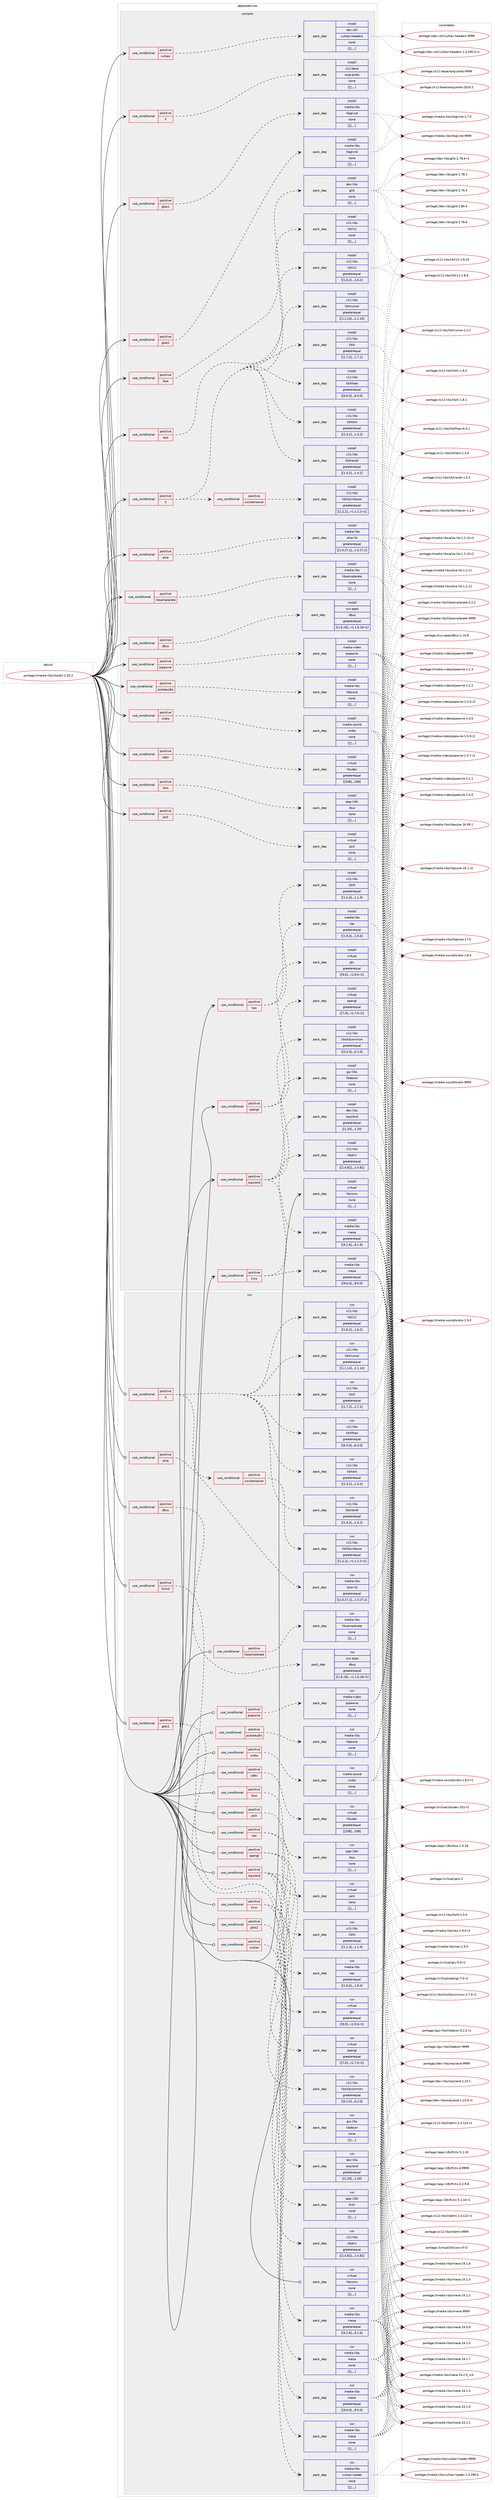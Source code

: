 digraph prolog {

# *************
# Graph options
# *************

newrank=true;
concentrate=true;
compound=true;
graph [rankdir=LR,fontname=Helvetica,fontsize=10,ranksep=1.5];#, ranksep=2.5, nodesep=0.2];
edge  [arrowhead=vee];
node  [fontname=Helvetica,fontsize=10];

# **********
# The ebuild
# **********

subgraph cluster_leftcol {
color=gray;
label=<<i>ebuild</i>>;
id [label="portage://media-libs/libsdl2-2.30.3", color=red, width=4, href="../media-libs/libsdl2-2.30.3.svg"];
}

# ****************
# The dependencies
# ****************

subgraph cluster_midcol {
color=gray;
label=<<i>dependencies</i>>;
subgraph cluster_compile {
fillcolor="#eeeeee";
style=filled;
label=<<i>compile</i>>;
subgraph cond79324 {
dependency316455 [label=<<TABLE BORDER="0" CELLBORDER="1" CELLSPACING="0" CELLPADDING="4"><TR><TD ROWSPAN="3" CELLPADDING="10">use_conditional</TD></TR><TR><TD>positive</TD></TR><TR><TD>X</TD></TR></TABLE>>, shape=none, color=red];
subgraph pack234597 {
dependency316456 [label=<<TABLE BORDER="0" CELLBORDER="1" CELLSPACING="0" CELLPADDING="4" WIDTH="220"><TR><TD ROWSPAN="6" CELLPADDING="30">pack_dep</TD></TR><TR><TD WIDTH="110">install</TD></TR><TR><TD>x11-base</TD></TR><TR><TD>xorg-proto</TD></TR><TR><TD>none</TD></TR><TR><TD>[[],,,,]</TD></TR></TABLE>>, shape=none, color=blue];
}
dependency316455:e -> dependency316456:w [weight=20,style="dashed",arrowhead="vee"];
}
id:e -> dependency316455:w [weight=20,style="solid",arrowhead="vee"];
subgraph cond79325 {
dependency316457 [label=<<TABLE BORDER="0" CELLBORDER="1" CELLSPACING="0" CELLPADDING="4"><TR><TD ROWSPAN="3" CELLPADDING="10">use_conditional</TD></TR><TR><TD>positive</TD></TR><TR><TD>X</TD></TR></TABLE>>, shape=none, color=red];
subgraph pack234598 {
dependency316458 [label=<<TABLE BORDER="0" CELLBORDER="1" CELLSPACING="0" CELLPADDING="4" WIDTH="220"><TR><TD ROWSPAN="6" CELLPADDING="30">pack_dep</TD></TR><TR><TD WIDTH="110">install</TD></TR><TR><TD>x11-libs</TD></TR><TR><TD>libX11</TD></TR><TR><TD>greaterequal</TD></TR><TR><TD>[[1,6,2],,,1.6.2]</TD></TR></TABLE>>, shape=none, color=blue];
}
dependency316457:e -> dependency316458:w [weight=20,style="dashed",arrowhead="vee"];
subgraph pack234599 {
dependency316459 [label=<<TABLE BORDER="0" CELLBORDER="1" CELLSPACING="0" CELLPADDING="4" WIDTH="220"><TR><TD ROWSPAN="6" CELLPADDING="30">pack_dep</TD></TR><TR><TD WIDTH="110">install</TD></TR><TR><TD>x11-libs</TD></TR><TR><TD>libXcursor</TD></TR><TR><TD>greaterequal</TD></TR><TR><TD>[[1,1,14],,,1.1.14]</TD></TR></TABLE>>, shape=none, color=blue];
}
dependency316457:e -> dependency316459:w [weight=20,style="dashed",arrowhead="vee"];
subgraph pack234600 {
dependency316460 [label=<<TABLE BORDER="0" CELLBORDER="1" CELLSPACING="0" CELLPADDING="4" WIDTH="220"><TR><TD ROWSPAN="6" CELLPADDING="30">pack_dep</TD></TR><TR><TD WIDTH="110">install</TD></TR><TR><TD>x11-libs</TD></TR><TR><TD>libXext</TD></TR><TR><TD>greaterequal</TD></TR><TR><TD>[[1,3,2],,,1.3.2]</TD></TR></TABLE>>, shape=none, color=blue];
}
dependency316457:e -> dependency316460:w [weight=20,style="dashed",arrowhead="vee"];
subgraph pack234601 {
dependency316461 [label=<<TABLE BORDER="0" CELLBORDER="1" CELLSPACING="0" CELLPADDING="4" WIDTH="220"><TR><TD ROWSPAN="6" CELLPADDING="30">pack_dep</TD></TR><TR><TD WIDTH="110">install</TD></TR><TR><TD>x11-libs</TD></TR><TR><TD>libXfixes</TD></TR><TR><TD>greaterequal</TD></TR><TR><TD>[[6,0,0],,,6.0.0]</TD></TR></TABLE>>, shape=none, color=blue];
}
dependency316457:e -> dependency316461:w [weight=20,style="dashed",arrowhead="vee"];
subgraph pack234602 {
dependency316462 [label=<<TABLE BORDER="0" CELLBORDER="1" CELLSPACING="0" CELLPADDING="4" WIDTH="220"><TR><TD ROWSPAN="6" CELLPADDING="30">pack_dep</TD></TR><TR><TD WIDTH="110">install</TD></TR><TR><TD>x11-libs</TD></TR><TR><TD>libXi</TD></TR><TR><TD>greaterequal</TD></TR><TR><TD>[[1,7,2],,,1.7.2]</TD></TR></TABLE>>, shape=none, color=blue];
}
dependency316457:e -> dependency316462:w [weight=20,style="dashed",arrowhead="vee"];
subgraph pack234603 {
dependency316463 [label=<<TABLE BORDER="0" CELLBORDER="1" CELLSPACING="0" CELLPADDING="4" WIDTH="220"><TR><TD ROWSPAN="6" CELLPADDING="30">pack_dep</TD></TR><TR><TD WIDTH="110">install</TD></TR><TR><TD>x11-libs</TD></TR><TR><TD>libXrandr</TD></TR><TR><TD>greaterequal</TD></TR><TR><TD>[[1,4,2],,,1.4.2]</TD></TR></TABLE>>, shape=none, color=blue];
}
dependency316457:e -> dependency316463:w [weight=20,style="dashed",arrowhead="vee"];
subgraph cond79326 {
dependency316464 [label=<<TABLE BORDER="0" CELLBORDER="1" CELLSPACING="0" CELLPADDING="4"><TR><TD ROWSPAN="3" CELLPADDING="10">use_conditional</TD></TR><TR><TD>positive</TD></TR><TR><TD>xscreensaver</TD></TR></TABLE>>, shape=none, color=red];
subgraph pack234604 {
dependency316465 [label=<<TABLE BORDER="0" CELLBORDER="1" CELLSPACING="0" CELLPADDING="4" WIDTH="220"><TR><TD ROWSPAN="6" CELLPADDING="30">pack_dep</TD></TR><TR><TD WIDTH="110">install</TD></TR><TR><TD>x11-libs</TD></TR><TR><TD>libXScrnSaver</TD></TR><TR><TD>greaterequal</TD></TR><TR><TD>[[1,2,2],,-r1,1.2.2-r1]</TD></TR></TABLE>>, shape=none, color=blue];
}
dependency316464:e -> dependency316465:w [weight=20,style="dashed",arrowhead="vee"];
}
dependency316457:e -> dependency316464:w [weight=20,style="dashed",arrowhead="vee"];
}
id:e -> dependency316457:w [weight=20,style="solid",arrowhead="vee"];
subgraph cond79327 {
dependency316466 [label=<<TABLE BORDER="0" CELLBORDER="1" CELLSPACING="0" CELLPADDING="4"><TR><TD ROWSPAN="3" CELLPADDING="10">use_conditional</TD></TR><TR><TD>positive</TD></TR><TR><TD>alsa</TD></TR></TABLE>>, shape=none, color=red];
subgraph pack234605 {
dependency316467 [label=<<TABLE BORDER="0" CELLBORDER="1" CELLSPACING="0" CELLPADDING="4" WIDTH="220"><TR><TD ROWSPAN="6" CELLPADDING="30">pack_dep</TD></TR><TR><TD WIDTH="110">install</TD></TR><TR><TD>media-libs</TD></TR><TR><TD>alsa-lib</TD></TR><TR><TD>greaterequal</TD></TR><TR><TD>[[1,0,27,2],,,1.0.27.2]</TD></TR></TABLE>>, shape=none, color=blue];
}
dependency316466:e -> dependency316467:w [weight=20,style="dashed",arrowhead="vee"];
}
id:e -> dependency316466:w [weight=20,style="solid",arrowhead="vee"];
subgraph cond79328 {
dependency316468 [label=<<TABLE BORDER="0" CELLBORDER="1" CELLSPACING="0" CELLPADDING="4"><TR><TD ROWSPAN="3" CELLPADDING="10">use_conditional</TD></TR><TR><TD>positive</TD></TR><TR><TD>dbus</TD></TR></TABLE>>, shape=none, color=red];
subgraph pack234606 {
dependency316469 [label=<<TABLE BORDER="0" CELLBORDER="1" CELLSPACING="0" CELLPADDING="4" WIDTH="220"><TR><TD ROWSPAN="6" CELLPADDING="30">pack_dep</TD></TR><TR><TD WIDTH="110">install</TD></TR><TR><TD>sys-apps</TD></TR><TR><TD>dbus</TD></TR><TR><TD>greaterequal</TD></TR><TR><TD>[[1,6,18],,-r1,1.6.18-r1]</TD></TR></TABLE>>, shape=none, color=blue];
}
dependency316468:e -> dependency316469:w [weight=20,style="dashed",arrowhead="vee"];
}
id:e -> dependency316468:w [weight=20,style="solid",arrowhead="vee"];
subgraph cond79329 {
dependency316470 [label=<<TABLE BORDER="0" CELLBORDER="1" CELLSPACING="0" CELLPADDING="4"><TR><TD ROWSPAN="3" CELLPADDING="10">use_conditional</TD></TR><TR><TD>positive</TD></TR><TR><TD>gles1</TD></TR></TABLE>>, shape=none, color=red];
subgraph pack234607 {
dependency316471 [label=<<TABLE BORDER="0" CELLBORDER="1" CELLSPACING="0" CELLPADDING="4" WIDTH="220"><TR><TD ROWSPAN="6" CELLPADDING="30">pack_dep</TD></TR><TR><TD WIDTH="110">install</TD></TR><TR><TD>media-libs</TD></TR><TR><TD>libglvnd</TD></TR><TR><TD>none</TD></TR><TR><TD>[[],,,,]</TD></TR></TABLE>>, shape=none, color=blue];
}
dependency316470:e -> dependency316471:w [weight=20,style="dashed",arrowhead="vee"];
}
id:e -> dependency316470:w [weight=20,style="solid",arrowhead="vee"];
subgraph cond79330 {
dependency316472 [label=<<TABLE BORDER="0" CELLBORDER="1" CELLSPACING="0" CELLPADDING="4"><TR><TD ROWSPAN="3" CELLPADDING="10">use_conditional</TD></TR><TR><TD>positive</TD></TR><TR><TD>gles2</TD></TR></TABLE>>, shape=none, color=red];
subgraph pack234608 {
dependency316473 [label=<<TABLE BORDER="0" CELLBORDER="1" CELLSPACING="0" CELLPADDING="4" WIDTH="220"><TR><TD ROWSPAN="6" CELLPADDING="30">pack_dep</TD></TR><TR><TD WIDTH="110">install</TD></TR><TR><TD>media-libs</TD></TR><TR><TD>libglvnd</TD></TR><TR><TD>none</TD></TR><TR><TD>[[],,,,]</TD></TR></TABLE>>, shape=none, color=blue];
}
dependency316472:e -> dependency316473:w [weight=20,style="dashed",arrowhead="vee"];
}
id:e -> dependency316472:w [weight=20,style="solid",arrowhead="vee"];
subgraph cond79331 {
dependency316474 [label=<<TABLE BORDER="0" CELLBORDER="1" CELLSPACING="0" CELLPADDING="4"><TR><TD ROWSPAN="3" CELLPADDING="10">use_conditional</TD></TR><TR><TD>positive</TD></TR><TR><TD>ibus</TD></TR></TABLE>>, shape=none, color=red];
subgraph pack234609 {
dependency316475 [label=<<TABLE BORDER="0" CELLBORDER="1" CELLSPACING="0" CELLPADDING="4" WIDTH="220"><TR><TD ROWSPAN="6" CELLPADDING="30">pack_dep</TD></TR><TR><TD WIDTH="110">install</TD></TR><TR><TD>app-i18n</TD></TR><TR><TD>ibus</TD></TR><TR><TD>none</TD></TR><TR><TD>[[],,,,]</TD></TR></TABLE>>, shape=none, color=blue];
}
dependency316474:e -> dependency316475:w [weight=20,style="dashed",arrowhead="vee"];
}
id:e -> dependency316474:w [weight=20,style="solid",arrowhead="vee"];
subgraph cond79332 {
dependency316476 [label=<<TABLE BORDER="0" CELLBORDER="1" CELLSPACING="0" CELLPADDING="4"><TR><TD ROWSPAN="3" CELLPADDING="10">use_conditional</TD></TR><TR><TD>positive</TD></TR><TR><TD>ibus</TD></TR></TABLE>>, shape=none, color=red];
subgraph pack234610 {
dependency316477 [label=<<TABLE BORDER="0" CELLBORDER="1" CELLSPACING="0" CELLPADDING="4" WIDTH="220"><TR><TD ROWSPAN="6" CELLPADDING="30">pack_dep</TD></TR><TR><TD WIDTH="110">install</TD></TR><TR><TD>dev-libs</TD></TR><TR><TD>glib</TD></TR><TR><TD>none</TD></TR><TR><TD>[[],,,,]</TD></TR></TABLE>>, shape=none, color=blue];
}
dependency316476:e -> dependency316477:w [weight=20,style="dashed",arrowhead="vee"];
}
id:e -> dependency316476:w [weight=20,style="solid",arrowhead="vee"];
subgraph cond79333 {
dependency316478 [label=<<TABLE BORDER="0" CELLBORDER="1" CELLSPACING="0" CELLPADDING="4"><TR><TD ROWSPAN="3" CELLPADDING="10">use_conditional</TD></TR><TR><TD>positive</TD></TR><TR><TD>jack</TD></TR></TABLE>>, shape=none, color=red];
subgraph pack234611 {
dependency316479 [label=<<TABLE BORDER="0" CELLBORDER="1" CELLSPACING="0" CELLPADDING="4" WIDTH="220"><TR><TD ROWSPAN="6" CELLPADDING="30">pack_dep</TD></TR><TR><TD WIDTH="110">install</TD></TR><TR><TD>virtual</TD></TR><TR><TD>jack</TD></TR><TR><TD>none</TD></TR><TR><TD>[[],,,,]</TD></TR></TABLE>>, shape=none, color=blue];
}
dependency316478:e -> dependency316479:w [weight=20,style="dashed",arrowhead="vee"];
}
id:e -> dependency316478:w [weight=20,style="solid",arrowhead="vee"];
subgraph cond79334 {
dependency316480 [label=<<TABLE BORDER="0" CELLBORDER="1" CELLSPACING="0" CELLPADDING="4"><TR><TD ROWSPAN="3" CELLPADDING="10">use_conditional</TD></TR><TR><TD>positive</TD></TR><TR><TD>kms</TD></TR></TABLE>>, shape=none, color=red];
subgraph pack234612 {
dependency316481 [label=<<TABLE BORDER="0" CELLBORDER="1" CELLSPACING="0" CELLPADDING="4" WIDTH="220"><TR><TD ROWSPAN="6" CELLPADDING="30">pack_dep</TD></TR><TR><TD WIDTH="110">install</TD></TR><TR><TD>x11-libs</TD></TR><TR><TD>libdrm</TD></TR><TR><TD>greaterequal</TD></TR><TR><TD>[[2,4,82],,,2.4.82]</TD></TR></TABLE>>, shape=none, color=blue];
}
dependency316480:e -> dependency316481:w [weight=20,style="dashed",arrowhead="vee"];
subgraph pack234613 {
dependency316482 [label=<<TABLE BORDER="0" CELLBORDER="1" CELLSPACING="0" CELLPADDING="4" WIDTH="220"><TR><TD ROWSPAN="6" CELLPADDING="30">pack_dep</TD></TR><TR><TD WIDTH="110">install</TD></TR><TR><TD>media-libs</TD></TR><TR><TD>mesa</TD></TR><TR><TD>greaterequal</TD></TR><TR><TD>[[9,0,0],,,9.0.0]</TD></TR></TABLE>>, shape=none, color=blue];
}
dependency316480:e -> dependency316482:w [weight=20,style="dashed",arrowhead="vee"];
}
id:e -> dependency316480:w [weight=20,style="solid",arrowhead="vee"];
subgraph cond79335 {
dependency316483 [label=<<TABLE BORDER="0" CELLBORDER="1" CELLSPACING="0" CELLPADDING="4"><TR><TD ROWSPAN="3" CELLPADDING="10">use_conditional</TD></TR><TR><TD>positive</TD></TR><TR><TD>libsamplerate</TD></TR></TABLE>>, shape=none, color=red];
subgraph pack234614 {
dependency316484 [label=<<TABLE BORDER="0" CELLBORDER="1" CELLSPACING="0" CELLPADDING="4" WIDTH="220"><TR><TD ROWSPAN="6" CELLPADDING="30">pack_dep</TD></TR><TR><TD WIDTH="110">install</TD></TR><TR><TD>media-libs</TD></TR><TR><TD>libsamplerate</TD></TR><TR><TD>none</TD></TR><TR><TD>[[],,,,]</TD></TR></TABLE>>, shape=none, color=blue];
}
dependency316483:e -> dependency316484:w [weight=20,style="dashed",arrowhead="vee"];
}
id:e -> dependency316483:w [weight=20,style="solid",arrowhead="vee"];
subgraph cond79336 {
dependency316485 [label=<<TABLE BORDER="0" CELLBORDER="1" CELLSPACING="0" CELLPADDING="4"><TR><TD ROWSPAN="3" CELLPADDING="10">use_conditional</TD></TR><TR><TD>positive</TD></TR><TR><TD>nas</TD></TR></TABLE>>, shape=none, color=red];
subgraph pack234615 {
dependency316486 [label=<<TABLE BORDER="0" CELLBORDER="1" CELLSPACING="0" CELLPADDING="4" WIDTH="220"><TR><TD ROWSPAN="6" CELLPADDING="30">pack_dep</TD></TR><TR><TD WIDTH="110">install</TD></TR><TR><TD>media-libs</TD></TR><TR><TD>nas</TD></TR><TR><TD>greaterequal</TD></TR><TR><TD>[[1,9,4],,,1.9.4]</TD></TR></TABLE>>, shape=none, color=blue];
}
dependency316485:e -> dependency316486:w [weight=20,style="dashed",arrowhead="vee"];
subgraph pack234616 {
dependency316487 [label=<<TABLE BORDER="0" CELLBORDER="1" CELLSPACING="0" CELLPADDING="4" WIDTH="220"><TR><TD ROWSPAN="6" CELLPADDING="30">pack_dep</TD></TR><TR><TD WIDTH="110">install</TD></TR><TR><TD>x11-libs</TD></TR><TR><TD>libXt</TD></TR><TR><TD>greaterequal</TD></TR><TR><TD>[[1,1,4],,,1.1.4]</TD></TR></TABLE>>, shape=none, color=blue];
}
dependency316485:e -> dependency316487:w [weight=20,style="dashed",arrowhead="vee"];
}
id:e -> dependency316485:w [weight=20,style="solid",arrowhead="vee"];
subgraph cond79337 {
dependency316488 [label=<<TABLE BORDER="0" CELLBORDER="1" CELLSPACING="0" CELLPADDING="4"><TR><TD ROWSPAN="3" CELLPADDING="10">use_conditional</TD></TR><TR><TD>positive</TD></TR><TR><TD>opengl</TD></TR></TABLE>>, shape=none, color=red];
subgraph pack234617 {
dependency316489 [label=<<TABLE BORDER="0" CELLBORDER="1" CELLSPACING="0" CELLPADDING="4" WIDTH="220"><TR><TD ROWSPAN="6" CELLPADDING="30">pack_dep</TD></TR><TR><TD WIDTH="110">install</TD></TR><TR><TD>virtual</TD></TR><TR><TD>opengl</TD></TR><TR><TD>greaterequal</TD></TR><TR><TD>[[7,0],,-r1,7.0-r1]</TD></TR></TABLE>>, shape=none, color=blue];
}
dependency316488:e -> dependency316489:w [weight=20,style="dashed",arrowhead="vee"];
subgraph pack234618 {
dependency316490 [label=<<TABLE BORDER="0" CELLBORDER="1" CELLSPACING="0" CELLPADDING="4" WIDTH="220"><TR><TD ROWSPAN="6" CELLPADDING="30">pack_dep</TD></TR><TR><TD WIDTH="110">install</TD></TR><TR><TD>virtual</TD></TR><TR><TD>glu</TD></TR><TR><TD>greaterequal</TD></TR><TR><TD>[[9,0],,-r1,9.0-r1]</TD></TR></TABLE>>, shape=none, color=blue];
}
dependency316488:e -> dependency316490:w [weight=20,style="dashed",arrowhead="vee"];
}
id:e -> dependency316488:w [weight=20,style="solid",arrowhead="vee"];
subgraph cond79338 {
dependency316491 [label=<<TABLE BORDER="0" CELLBORDER="1" CELLSPACING="0" CELLPADDING="4"><TR><TD ROWSPAN="3" CELLPADDING="10">use_conditional</TD></TR><TR><TD>positive</TD></TR><TR><TD>pipewire</TD></TR></TABLE>>, shape=none, color=red];
subgraph pack234619 {
dependency316492 [label=<<TABLE BORDER="0" CELLBORDER="1" CELLSPACING="0" CELLPADDING="4" WIDTH="220"><TR><TD ROWSPAN="6" CELLPADDING="30">pack_dep</TD></TR><TR><TD WIDTH="110">install</TD></TR><TR><TD>media-video</TD></TR><TR><TD>pipewire</TD></TR><TR><TD>none</TD></TR><TR><TD>[[],,,,]</TD></TR></TABLE>>, shape=none, color=blue];
}
dependency316491:e -> dependency316492:w [weight=20,style="dashed",arrowhead="vee"];
}
id:e -> dependency316491:w [weight=20,style="solid",arrowhead="vee"];
subgraph cond79339 {
dependency316493 [label=<<TABLE BORDER="0" CELLBORDER="1" CELLSPACING="0" CELLPADDING="4"><TR><TD ROWSPAN="3" CELLPADDING="10">use_conditional</TD></TR><TR><TD>positive</TD></TR><TR><TD>pulseaudio</TD></TR></TABLE>>, shape=none, color=red];
subgraph pack234620 {
dependency316494 [label=<<TABLE BORDER="0" CELLBORDER="1" CELLSPACING="0" CELLPADDING="4" WIDTH="220"><TR><TD ROWSPAN="6" CELLPADDING="30">pack_dep</TD></TR><TR><TD WIDTH="110">install</TD></TR><TR><TD>media-libs</TD></TR><TR><TD>libpulse</TD></TR><TR><TD>none</TD></TR><TR><TD>[[],,,,]</TD></TR></TABLE>>, shape=none, color=blue];
}
dependency316493:e -> dependency316494:w [weight=20,style="dashed",arrowhead="vee"];
}
id:e -> dependency316493:w [weight=20,style="solid",arrowhead="vee"];
subgraph cond79340 {
dependency316495 [label=<<TABLE BORDER="0" CELLBORDER="1" CELLSPACING="0" CELLPADDING="4"><TR><TD ROWSPAN="3" CELLPADDING="10">use_conditional</TD></TR><TR><TD>positive</TD></TR><TR><TD>sndio</TD></TR></TABLE>>, shape=none, color=red];
subgraph pack234621 {
dependency316496 [label=<<TABLE BORDER="0" CELLBORDER="1" CELLSPACING="0" CELLPADDING="4" WIDTH="220"><TR><TD ROWSPAN="6" CELLPADDING="30">pack_dep</TD></TR><TR><TD WIDTH="110">install</TD></TR><TR><TD>media-sound</TD></TR><TR><TD>sndio</TD></TR><TR><TD>none</TD></TR><TR><TD>[[],,,,]</TD></TR></TABLE>>, shape=none, color=blue];
}
dependency316495:e -> dependency316496:w [weight=20,style="dashed",arrowhead="vee"];
}
id:e -> dependency316495:w [weight=20,style="solid",arrowhead="vee"];
subgraph cond79341 {
dependency316497 [label=<<TABLE BORDER="0" CELLBORDER="1" CELLSPACING="0" CELLPADDING="4"><TR><TD ROWSPAN="3" CELLPADDING="10">use_conditional</TD></TR><TR><TD>positive</TD></TR><TR><TD>test</TD></TR></TABLE>>, shape=none, color=red];
subgraph pack234622 {
dependency316498 [label=<<TABLE BORDER="0" CELLBORDER="1" CELLSPACING="0" CELLPADDING="4" WIDTH="220"><TR><TD ROWSPAN="6" CELLPADDING="30">pack_dep</TD></TR><TR><TD WIDTH="110">install</TD></TR><TR><TD>x11-libs</TD></TR><TR><TD>libX11</TD></TR><TR><TD>none</TD></TR><TR><TD>[[],,,,]</TD></TR></TABLE>>, shape=none, color=blue];
}
dependency316497:e -> dependency316498:w [weight=20,style="dashed",arrowhead="vee"];
}
id:e -> dependency316497:w [weight=20,style="solid",arrowhead="vee"];
subgraph cond79342 {
dependency316499 [label=<<TABLE BORDER="0" CELLBORDER="1" CELLSPACING="0" CELLPADDING="4"><TR><TD ROWSPAN="3" CELLPADDING="10">use_conditional</TD></TR><TR><TD>positive</TD></TR><TR><TD>udev</TD></TR></TABLE>>, shape=none, color=red];
subgraph pack234623 {
dependency316500 [label=<<TABLE BORDER="0" CELLBORDER="1" CELLSPACING="0" CELLPADDING="4" WIDTH="220"><TR><TD ROWSPAN="6" CELLPADDING="30">pack_dep</TD></TR><TR><TD WIDTH="110">install</TD></TR><TR><TD>virtual</TD></TR><TR><TD>libudev</TD></TR><TR><TD>greaterequal</TD></TR><TR><TD>[[208],,,208]</TD></TR></TABLE>>, shape=none, color=blue];
}
dependency316499:e -> dependency316500:w [weight=20,style="dashed",arrowhead="vee"];
}
id:e -> dependency316499:w [weight=20,style="solid",arrowhead="vee"];
subgraph cond79343 {
dependency316501 [label=<<TABLE BORDER="0" CELLBORDER="1" CELLSPACING="0" CELLPADDING="4"><TR><TD ROWSPAN="3" CELLPADDING="10">use_conditional</TD></TR><TR><TD>positive</TD></TR><TR><TD>vulkan</TD></TR></TABLE>>, shape=none, color=red];
subgraph pack234624 {
dependency316502 [label=<<TABLE BORDER="0" CELLBORDER="1" CELLSPACING="0" CELLPADDING="4" WIDTH="220"><TR><TD ROWSPAN="6" CELLPADDING="30">pack_dep</TD></TR><TR><TD WIDTH="110">install</TD></TR><TR><TD>dev-util</TD></TR><TR><TD>vulkan-headers</TD></TR><TR><TD>none</TD></TR><TR><TD>[[],,,,]</TD></TR></TABLE>>, shape=none, color=blue];
}
dependency316501:e -> dependency316502:w [weight=20,style="dashed",arrowhead="vee"];
}
id:e -> dependency316501:w [weight=20,style="solid",arrowhead="vee"];
subgraph cond79344 {
dependency316503 [label=<<TABLE BORDER="0" CELLBORDER="1" CELLSPACING="0" CELLPADDING="4"><TR><TD ROWSPAN="3" CELLPADDING="10">use_conditional</TD></TR><TR><TD>positive</TD></TR><TR><TD>wayland</TD></TR></TABLE>>, shape=none, color=red];
subgraph pack234625 {
dependency316504 [label=<<TABLE BORDER="0" CELLBORDER="1" CELLSPACING="0" CELLPADDING="4" WIDTH="220"><TR><TD ROWSPAN="6" CELLPADDING="30">pack_dep</TD></TR><TR><TD WIDTH="110">install</TD></TR><TR><TD>dev-libs</TD></TR><TR><TD>wayland</TD></TR><TR><TD>greaterequal</TD></TR><TR><TD>[[1,20],,,1.20]</TD></TR></TABLE>>, shape=none, color=blue];
}
dependency316503:e -> dependency316504:w [weight=20,style="dashed",arrowhead="vee"];
subgraph pack234626 {
dependency316505 [label=<<TABLE BORDER="0" CELLBORDER="1" CELLSPACING="0" CELLPADDING="4" WIDTH="220"><TR><TD ROWSPAN="6" CELLPADDING="30">pack_dep</TD></TR><TR><TD WIDTH="110">install</TD></TR><TR><TD>gui-libs</TD></TR><TR><TD>libdecor</TD></TR><TR><TD>none</TD></TR><TR><TD>[[],,,,]</TD></TR></TABLE>>, shape=none, color=blue];
}
dependency316503:e -> dependency316505:w [weight=20,style="dashed",arrowhead="vee"];
subgraph pack234627 {
dependency316506 [label=<<TABLE BORDER="0" CELLBORDER="1" CELLSPACING="0" CELLPADDING="4" WIDTH="220"><TR><TD ROWSPAN="6" CELLPADDING="30">pack_dep</TD></TR><TR><TD WIDTH="110">install</TD></TR><TR><TD>media-libs</TD></TR><TR><TD>mesa</TD></TR><TR><TD>greaterequal</TD></TR><TR><TD>[[9,1,6],,,9.1.6]</TD></TR></TABLE>>, shape=none, color=blue];
}
dependency316503:e -> dependency316506:w [weight=20,style="dashed",arrowhead="vee"];
subgraph pack234628 {
dependency316507 [label=<<TABLE BORDER="0" CELLBORDER="1" CELLSPACING="0" CELLPADDING="4" WIDTH="220"><TR><TD ROWSPAN="6" CELLPADDING="30">pack_dep</TD></TR><TR><TD WIDTH="110">install</TD></TR><TR><TD>x11-libs</TD></TR><TR><TD>libxkbcommon</TD></TR><TR><TD>greaterequal</TD></TR><TR><TD>[[0,2,0],,,0.2.0]</TD></TR></TABLE>>, shape=none, color=blue];
}
dependency316503:e -> dependency316507:w [weight=20,style="dashed",arrowhead="vee"];
}
id:e -> dependency316503:w [weight=20,style="solid",arrowhead="vee"];
subgraph pack234629 {
dependency316508 [label=<<TABLE BORDER="0" CELLBORDER="1" CELLSPACING="0" CELLPADDING="4" WIDTH="220"><TR><TD ROWSPAN="6" CELLPADDING="30">pack_dep</TD></TR><TR><TD WIDTH="110">install</TD></TR><TR><TD>virtual</TD></TR><TR><TD>libiconv</TD></TR><TR><TD>none</TD></TR><TR><TD>[[],,,,]</TD></TR></TABLE>>, shape=none, color=blue];
}
id:e -> dependency316508:w [weight=20,style="solid",arrowhead="vee"];
}
subgraph cluster_compileandrun {
fillcolor="#eeeeee";
style=filled;
label=<<i>compile and run</i>>;
}
subgraph cluster_run {
fillcolor="#eeeeee";
style=filled;
label=<<i>run</i>>;
subgraph cond79345 {
dependency316509 [label=<<TABLE BORDER="0" CELLBORDER="1" CELLSPACING="0" CELLPADDING="4"><TR><TD ROWSPAN="3" CELLPADDING="10">use_conditional</TD></TR><TR><TD>positive</TD></TR><TR><TD>X</TD></TR></TABLE>>, shape=none, color=red];
subgraph pack234630 {
dependency316510 [label=<<TABLE BORDER="0" CELLBORDER="1" CELLSPACING="0" CELLPADDING="4" WIDTH="220"><TR><TD ROWSPAN="6" CELLPADDING="30">pack_dep</TD></TR><TR><TD WIDTH="110">run</TD></TR><TR><TD>x11-libs</TD></TR><TR><TD>libX11</TD></TR><TR><TD>greaterequal</TD></TR><TR><TD>[[1,6,2],,,1.6.2]</TD></TR></TABLE>>, shape=none, color=blue];
}
dependency316509:e -> dependency316510:w [weight=20,style="dashed",arrowhead="vee"];
subgraph pack234631 {
dependency316511 [label=<<TABLE BORDER="0" CELLBORDER="1" CELLSPACING="0" CELLPADDING="4" WIDTH="220"><TR><TD ROWSPAN="6" CELLPADDING="30">pack_dep</TD></TR><TR><TD WIDTH="110">run</TD></TR><TR><TD>x11-libs</TD></TR><TR><TD>libXcursor</TD></TR><TR><TD>greaterequal</TD></TR><TR><TD>[[1,1,14],,,1.1.14]</TD></TR></TABLE>>, shape=none, color=blue];
}
dependency316509:e -> dependency316511:w [weight=20,style="dashed",arrowhead="vee"];
subgraph pack234632 {
dependency316512 [label=<<TABLE BORDER="0" CELLBORDER="1" CELLSPACING="0" CELLPADDING="4" WIDTH="220"><TR><TD ROWSPAN="6" CELLPADDING="30">pack_dep</TD></TR><TR><TD WIDTH="110">run</TD></TR><TR><TD>x11-libs</TD></TR><TR><TD>libXext</TD></TR><TR><TD>greaterequal</TD></TR><TR><TD>[[1,3,2],,,1.3.2]</TD></TR></TABLE>>, shape=none, color=blue];
}
dependency316509:e -> dependency316512:w [weight=20,style="dashed",arrowhead="vee"];
subgraph pack234633 {
dependency316513 [label=<<TABLE BORDER="0" CELLBORDER="1" CELLSPACING="0" CELLPADDING="4" WIDTH="220"><TR><TD ROWSPAN="6" CELLPADDING="30">pack_dep</TD></TR><TR><TD WIDTH="110">run</TD></TR><TR><TD>x11-libs</TD></TR><TR><TD>libXfixes</TD></TR><TR><TD>greaterequal</TD></TR><TR><TD>[[6,0,0],,,6.0.0]</TD></TR></TABLE>>, shape=none, color=blue];
}
dependency316509:e -> dependency316513:w [weight=20,style="dashed",arrowhead="vee"];
subgraph pack234634 {
dependency316514 [label=<<TABLE BORDER="0" CELLBORDER="1" CELLSPACING="0" CELLPADDING="4" WIDTH="220"><TR><TD ROWSPAN="6" CELLPADDING="30">pack_dep</TD></TR><TR><TD WIDTH="110">run</TD></TR><TR><TD>x11-libs</TD></TR><TR><TD>libXi</TD></TR><TR><TD>greaterequal</TD></TR><TR><TD>[[1,7,2],,,1.7.2]</TD></TR></TABLE>>, shape=none, color=blue];
}
dependency316509:e -> dependency316514:w [weight=20,style="dashed",arrowhead="vee"];
subgraph pack234635 {
dependency316515 [label=<<TABLE BORDER="0" CELLBORDER="1" CELLSPACING="0" CELLPADDING="4" WIDTH="220"><TR><TD ROWSPAN="6" CELLPADDING="30">pack_dep</TD></TR><TR><TD WIDTH="110">run</TD></TR><TR><TD>x11-libs</TD></TR><TR><TD>libXrandr</TD></TR><TR><TD>greaterequal</TD></TR><TR><TD>[[1,4,2],,,1.4.2]</TD></TR></TABLE>>, shape=none, color=blue];
}
dependency316509:e -> dependency316515:w [weight=20,style="dashed",arrowhead="vee"];
subgraph cond79346 {
dependency316516 [label=<<TABLE BORDER="0" CELLBORDER="1" CELLSPACING="0" CELLPADDING="4"><TR><TD ROWSPAN="3" CELLPADDING="10">use_conditional</TD></TR><TR><TD>positive</TD></TR><TR><TD>xscreensaver</TD></TR></TABLE>>, shape=none, color=red];
subgraph pack234636 {
dependency316517 [label=<<TABLE BORDER="0" CELLBORDER="1" CELLSPACING="0" CELLPADDING="4" WIDTH="220"><TR><TD ROWSPAN="6" CELLPADDING="30">pack_dep</TD></TR><TR><TD WIDTH="110">run</TD></TR><TR><TD>x11-libs</TD></TR><TR><TD>libXScrnSaver</TD></TR><TR><TD>greaterequal</TD></TR><TR><TD>[[1,2,2],,-r1,1.2.2-r1]</TD></TR></TABLE>>, shape=none, color=blue];
}
dependency316516:e -> dependency316517:w [weight=20,style="dashed",arrowhead="vee"];
}
dependency316509:e -> dependency316516:w [weight=20,style="dashed",arrowhead="vee"];
}
id:e -> dependency316509:w [weight=20,style="solid",arrowhead="odot"];
subgraph cond79347 {
dependency316518 [label=<<TABLE BORDER="0" CELLBORDER="1" CELLSPACING="0" CELLPADDING="4"><TR><TD ROWSPAN="3" CELLPADDING="10">use_conditional</TD></TR><TR><TD>positive</TD></TR><TR><TD>alsa</TD></TR></TABLE>>, shape=none, color=red];
subgraph pack234637 {
dependency316519 [label=<<TABLE BORDER="0" CELLBORDER="1" CELLSPACING="0" CELLPADDING="4" WIDTH="220"><TR><TD ROWSPAN="6" CELLPADDING="30">pack_dep</TD></TR><TR><TD WIDTH="110">run</TD></TR><TR><TD>media-libs</TD></TR><TR><TD>alsa-lib</TD></TR><TR><TD>greaterequal</TD></TR><TR><TD>[[1,0,27,2],,,1.0.27.2]</TD></TR></TABLE>>, shape=none, color=blue];
}
dependency316518:e -> dependency316519:w [weight=20,style="dashed",arrowhead="vee"];
}
id:e -> dependency316518:w [weight=20,style="solid",arrowhead="odot"];
subgraph cond79348 {
dependency316520 [label=<<TABLE BORDER="0" CELLBORDER="1" CELLSPACING="0" CELLPADDING="4"><TR><TD ROWSPAN="3" CELLPADDING="10">use_conditional</TD></TR><TR><TD>positive</TD></TR><TR><TD>dbus</TD></TR></TABLE>>, shape=none, color=red];
subgraph pack234638 {
dependency316521 [label=<<TABLE BORDER="0" CELLBORDER="1" CELLSPACING="0" CELLPADDING="4" WIDTH="220"><TR><TD ROWSPAN="6" CELLPADDING="30">pack_dep</TD></TR><TR><TD WIDTH="110">run</TD></TR><TR><TD>sys-apps</TD></TR><TR><TD>dbus</TD></TR><TR><TD>greaterequal</TD></TR><TR><TD>[[1,6,18],,-r1,1.6.18-r1]</TD></TR></TABLE>>, shape=none, color=blue];
}
dependency316520:e -> dependency316521:w [weight=20,style="dashed",arrowhead="vee"];
}
id:e -> dependency316520:w [weight=20,style="solid",arrowhead="odot"];
subgraph cond79349 {
dependency316522 [label=<<TABLE BORDER="0" CELLBORDER="1" CELLSPACING="0" CELLPADDING="4"><TR><TD ROWSPAN="3" CELLPADDING="10">use_conditional</TD></TR><TR><TD>positive</TD></TR><TR><TD>fcitx4</TD></TR></TABLE>>, shape=none, color=red];
subgraph pack234639 {
dependency316523 [label=<<TABLE BORDER="0" CELLBORDER="1" CELLSPACING="0" CELLPADDING="4" WIDTH="220"><TR><TD ROWSPAN="6" CELLPADDING="30">pack_dep</TD></TR><TR><TD WIDTH="110">run</TD></TR><TR><TD>app-i18n</TD></TR><TR><TD>fcitx</TD></TR><TR><TD>none</TD></TR><TR><TD>[[],,,,]</TD></TR></TABLE>>, shape=none, color=blue];
}
dependency316522:e -> dependency316523:w [weight=20,style="dashed",arrowhead="vee"];
}
id:e -> dependency316522:w [weight=20,style="solid",arrowhead="odot"];
subgraph cond79350 {
dependency316524 [label=<<TABLE BORDER="0" CELLBORDER="1" CELLSPACING="0" CELLPADDING="4"><TR><TD ROWSPAN="3" CELLPADDING="10">use_conditional</TD></TR><TR><TD>positive</TD></TR><TR><TD>gles1</TD></TR></TABLE>>, shape=none, color=red];
subgraph pack234640 {
dependency316525 [label=<<TABLE BORDER="0" CELLBORDER="1" CELLSPACING="0" CELLPADDING="4" WIDTH="220"><TR><TD ROWSPAN="6" CELLPADDING="30">pack_dep</TD></TR><TR><TD WIDTH="110">run</TD></TR><TR><TD>media-libs</TD></TR><TR><TD>mesa</TD></TR><TR><TD>none</TD></TR><TR><TD>[[],,,,]</TD></TR></TABLE>>, shape=none, color=blue];
}
dependency316524:e -> dependency316525:w [weight=20,style="dashed",arrowhead="vee"];
}
id:e -> dependency316524:w [weight=20,style="solid",arrowhead="odot"];
subgraph cond79351 {
dependency316526 [label=<<TABLE BORDER="0" CELLBORDER="1" CELLSPACING="0" CELLPADDING="4"><TR><TD ROWSPAN="3" CELLPADDING="10">use_conditional</TD></TR><TR><TD>positive</TD></TR><TR><TD>gles2</TD></TR></TABLE>>, shape=none, color=red];
subgraph pack234641 {
dependency316527 [label=<<TABLE BORDER="0" CELLBORDER="1" CELLSPACING="0" CELLPADDING="4" WIDTH="220"><TR><TD ROWSPAN="6" CELLPADDING="30">pack_dep</TD></TR><TR><TD WIDTH="110">run</TD></TR><TR><TD>media-libs</TD></TR><TR><TD>mesa</TD></TR><TR><TD>none</TD></TR><TR><TD>[[],,,,]</TD></TR></TABLE>>, shape=none, color=blue];
}
dependency316526:e -> dependency316527:w [weight=20,style="dashed",arrowhead="vee"];
}
id:e -> dependency316526:w [weight=20,style="solid",arrowhead="odot"];
subgraph cond79352 {
dependency316528 [label=<<TABLE BORDER="0" CELLBORDER="1" CELLSPACING="0" CELLPADDING="4"><TR><TD ROWSPAN="3" CELLPADDING="10">use_conditional</TD></TR><TR><TD>positive</TD></TR><TR><TD>ibus</TD></TR></TABLE>>, shape=none, color=red];
subgraph pack234642 {
dependency316529 [label=<<TABLE BORDER="0" CELLBORDER="1" CELLSPACING="0" CELLPADDING="4" WIDTH="220"><TR><TD ROWSPAN="6" CELLPADDING="30">pack_dep</TD></TR><TR><TD WIDTH="110">run</TD></TR><TR><TD>app-i18n</TD></TR><TR><TD>ibus</TD></TR><TR><TD>none</TD></TR><TR><TD>[[],,,,]</TD></TR></TABLE>>, shape=none, color=blue];
}
dependency316528:e -> dependency316529:w [weight=20,style="dashed",arrowhead="vee"];
}
id:e -> dependency316528:w [weight=20,style="solid",arrowhead="odot"];
subgraph cond79353 {
dependency316530 [label=<<TABLE BORDER="0" CELLBORDER="1" CELLSPACING="0" CELLPADDING="4"><TR><TD ROWSPAN="3" CELLPADDING="10">use_conditional</TD></TR><TR><TD>positive</TD></TR><TR><TD>jack</TD></TR></TABLE>>, shape=none, color=red];
subgraph pack234643 {
dependency316531 [label=<<TABLE BORDER="0" CELLBORDER="1" CELLSPACING="0" CELLPADDING="4" WIDTH="220"><TR><TD ROWSPAN="6" CELLPADDING="30">pack_dep</TD></TR><TR><TD WIDTH="110">run</TD></TR><TR><TD>virtual</TD></TR><TR><TD>jack</TD></TR><TR><TD>none</TD></TR><TR><TD>[[],,,,]</TD></TR></TABLE>>, shape=none, color=blue];
}
dependency316530:e -> dependency316531:w [weight=20,style="dashed",arrowhead="vee"];
}
id:e -> dependency316530:w [weight=20,style="solid",arrowhead="odot"];
subgraph cond79354 {
dependency316532 [label=<<TABLE BORDER="0" CELLBORDER="1" CELLSPACING="0" CELLPADDING="4"><TR><TD ROWSPAN="3" CELLPADDING="10">use_conditional</TD></TR><TR><TD>positive</TD></TR><TR><TD>kms</TD></TR></TABLE>>, shape=none, color=red];
subgraph pack234644 {
dependency316533 [label=<<TABLE BORDER="0" CELLBORDER="1" CELLSPACING="0" CELLPADDING="4" WIDTH="220"><TR><TD ROWSPAN="6" CELLPADDING="30">pack_dep</TD></TR><TR><TD WIDTH="110">run</TD></TR><TR><TD>x11-libs</TD></TR><TR><TD>libdrm</TD></TR><TR><TD>greaterequal</TD></TR><TR><TD>[[2,4,82],,,2.4.82]</TD></TR></TABLE>>, shape=none, color=blue];
}
dependency316532:e -> dependency316533:w [weight=20,style="dashed",arrowhead="vee"];
subgraph pack234645 {
dependency316534 [label=<<TABLE BORDER="0" CELLBORDER="1" CELLSPACING="0" CELLPADDING="4" WIDTH="220"><TR><TD ROWSPAN="6" CELLPADDING="30">pack_dep</TD></TR><TR><TD WIDTH="110">run</TD></TR><TR><TD>media-libs</TD></TR><TR><TD>mesa</TD></TR><TR><TD>greaterequal</TD></TR><TR><TD>[[9,0,0],,,9.0.0]</TD></TR></TABLE>>, shape=none, color=blue];
}
dependency316532:e -> dependency316534:w [weight=20,style="dashed",arrowhead="vee"];
}
id:e -> dependency316532:w [weight=20,style="solid",arrowhead="odot"];
subgraph cond79355 {
dependency316535 [label=<<TABLE BORDER="0" CELLBORDER="1" CELLSPACING="0" CELLPADDING="4"><TR><TD ROWSPAN="3" CELLPADDING="10">use_conditional</TD></TR><TR><TD>positive</TD></TR><TR><TD>libsamplerate</TD></TR></TABLE>>, shape=none, color=red];
subgraph pack234646 {
dependency316536 [label=<<TABLE BORDER="0" CELLBORDER="1" CELLSPACING="0" CELLPADDING="4" WIDTH="220"><TR><TD ROWSPAN="6" CELLPADDING="30">pack_dep</TD></TR><TR><TD WIDTH="110">run</TD></TR><TR><TD>media-libs</TD></TR><TR><TD>libsamplerate</TD></TR><TR><TD>none</TD></TR><TR><TD>[[],,,,]</TD></TR></TABLE>>, shape=none, color=blue];
}
dependency316535:e -> dependency316536:w [weight=20,style="dashed",arrowhead="vee"];
}
id:e -> dependency316535:w [weight=20,style="solid",arrowhead="odot"];
subgraph cond79356 {
dependency316537 [label=<<TABLE BORDER="0" CELLBORDER="1" CELLSPACING="0" CELLPADDING="4"><TR><TD ROWSPAN="3" CELLPADDING="10">use_conditional</TD></TR><TR><TD>positive</TD></TR><TR><TD>nas</TD></TR></TABLE>>, shape=none, color=red];
subgraph pack234647 {
dependency316538 [label=<<TABLE BORDER="0" CELLBORDER="1" CELLSPACING="0" CELLPADDING="4" WIDTH="220"><TR><TD ROWSPAN="6" CELLPADDING="30">pack_dep</TD></TR><TR><TD WIDTH="110">run</TD></TR><TR><TD>media-libs</TD></TR><TR><TD>nas</TD></TR><TR><TD>greaterequal</TD></TR><TR><TD>[[1,9,4],,,1.9.4]</TD></TR></TABLE>>, shape=none, color=blue];
}
dependency316537:e -> dependency316538:w [weight=20,style="dashed",arrowhead="vee"];
subgraph pack234648 {
dependency316539 [label=<<TABLE BORDER="0" CELLBORDER="1" CELLSPACING="0" CELLPADDING="4" WIDTH="220"><TR><TD ROWSPAN="6" CELLPADDING="30">pack_dep</TD></TR><TR><TD WIDTH="110">run</TD></TR><TR><TD>x11-libs</TD></TR><TR><TD>libXt</TD></TR><TR><TD>greaterequal</TD></TR><TR><TD>[[1,1,4],,,1.1.4]</TD></TR></TABLE>>, shape=none, color=blue];
}
dependency316537:e -> dependency316539:w [weight=20,style="dashed",arrowhead="vee"];
}
id:e -> dependency316537:w [weight=20,style="solid",arrowhead="odot"];
subgraph cond79357 {
dependency316540 [label=<<TABLE BORDER="0" CELLBORDER="1" CELLSPACING="0" CELLPADDING="4"><TR><TD ROWSPAN="3" CELLPADDING="10">use_conditional</TD></TR><TR><TD>positive</TD></TR><TR><TD>opengl</TD></TR></TABLE>>, shape=none, color=red];
subgraph pack234649 {
dependency316541 [label=<<TABLE BORDER="0" CELLBORDER="1" CELLSPACING="0" CELLPADDING="4" WIDTH="220"><TR><TD ROWSPAN="6" CELLPADDING="30">pack_dep</TD></TR><TR><TD WIDTH="110">run</TD></TR><TR><TD>virtual</TD></TR><TR><TD>opengl</TD></TR><TR><TD>greaterequal</TD></TR><TR><TD>[[7,0],,-r1,7.0-r1]</TD></TR></TABLE>>, shape=none, color=blue];
}
dependency316540:e -> dependency316541:w [weight=20,style="dashed",arrowhead="vee"];
subgraph pack234650 {
dependency316542 [label=<<TABLE BORDER="0" CELLBORDER="1" CELLSPACING="0" CELLPADDING="4" WIDTH="220"><TR><TD ROWSPAN="6" CELLPADDING="30">pack_dep</TD></TR><TR><TD WIDTH="110">run</TD></TR><TR><TD>virtual</TD></TR><TR><TD>glu</TD></TR><TR><TD>greaterequal</TD></TR><TR><TD>[[9,0],,-r1,9.0-r1]</TD></TR></TABLE>>, shape=none, color=blue];
}
dependency316540:e -> dependency316542:w [weight=20,style="dashed",arrowhead="vee"];
}
id:e -> dependency316540:w [weight=20,style="solid",arrowhead="odot"];
subgraph cond79358 {
dependency316543 [label=<<TABLE BORDER="0" CELLBORDER="1" CELLSPACING="0" CELLPADDING="4"><TR><TD ROWSPAN="3" CELLPADDING="10">use_conditional</TD></TR><TR><TD>positive</TD></TR><TR><TD>pipewire</TD></TR></TABLE>>, shape=none, color=red];
subgraph pack234651 {
dependency316544 [label=<<TABLE BORDER="0" CELLBORDER="1" CELLSPACING="0" CELLPADDING="4" WIDTH="220"><TR><TD ROWSPAN="6" CELLPADDING="30">pack_dep</TD></TR><TR><TD WIDTH="110">run</TD></TR><TR><TD>media-video</TD></TR><TR><TD>pipewire</TD></TR><TR><TD>none</TD></TR><TR><TD>[[],,,,]</TD></TR></TABLE>>, shape=none, color=blue];
}
dependency316543:e -> dependency316544:w [weight=20,style="dashed",arrowhead="vee"];
}
id:e -> dependency316543:w [weight=20,style="solid",arrowhead="odot"];
subgraph cond79359 {
dependency316545 [label=<<TABLE BORDER="0" CELLBORDER="1" CELLSPACING="0" CELLPADDING="4"><TR><TD ROWSPAN="3" CELLPADDING="10">use_conditional</TD></TR><TR><TD>positive</TD></TR><TR><TD>pulseaudio</TD></TR></TABLE>>, shape=none, color=red];
subgraph pack234652 {
dependency316546 [label=<<TABLE BORDER="0" CELLBORDER="1" CELLSPACING="0" CELLPADDING="4" WIDTH="220"><TR><TD ROWSPAN="6" CELLPADDING="30">pack_dep</TD></TR><TR><TD WIDTH="110">run</TD></TR><TR><TD>media-libs</TD></TR><TR><TD>libpulse</TD></TR><TR><TD>none</TD></TR><TR><TD>[[],,,,]</TD></TR></TABLE>>, shape=none, color=blue];
}
dependency316545:e -> dependency316546:w [weight=20,style="dashed",arrowhead="vee"];
}
id:e -> dependency316545:w [weight=20,style="solid",arrowhead="odot"];
subgraph cond79360 {
dependency316547 [label=<<TABLE BORDER="0" CELLBORDER="1" CELLSPACING="0" CELLPADDING="4"><TR><TD ROWSPAN="3" CELLPADDING="10">use_conditional</TD></TR><TR><TD>positive</TD></TR><TR><TD>sndio</TD></TR></TABLE>>, shape=none, color=red];
subgraph pack234653 {
dependency316548 [label=<<TABLE BORDER="0" CELLBORDER="1" CELLSPACING="0" CELLPADDING="4" WIDTH="220"><TR><TD ROWSPAN="6" CELLPADDING="30">pack_dep</TD></TR><TR><TD WIDTH="110">run</TD></TR><TR><TD>media-sound</TD></TR><TR><TD>sndio</TD></TR><TR><TD>none</TD></TR><TR><TD>[[],,,,]</TD></TR></TABLE>>, shape=none, color=blue];
}
dependency316547:e -> dependency316548:w [weight=20,style="dashed",arrowhead="vee"];
}
id:e -> dependency316547:w [weight=20,style="solid",arrowhead="odot"];
subgraph cond79361 {
dependency316549 [label=<<TABLE BORDER="0" CELLBORDER="1" CELLSPACING="0" CELLPADDING="4"><TR><TD ROWSPAN="3" CELLPADDING="10">use_conditional</TD></TR><TR><TD>positive</TD></TR><TR><TD>udev</TD></TR></TABLE>>, shape=none, color=red];
subgraph pack234654 {
dependency316550 [label=<<TABLE BORDER="0" CELLBORDER="1" CELLSPACING="0" CELLPADDING="4" WIDTH="220"><TR><TD ROWSPAN="6" CELLPADDING="30">pack_dep</TD></TR><TR><TD WIDTH="110">run</TD></TR><TR><TD>virtual</TD></TR><TR><TD>libudev</TD></TR><TR><TD>greaterequal</TD></TR><TR><TD>[[208],,,208]</TD></TR></TABLE>>, shape=none, color=blue];
}
dependency316549:e -> dependency316550:w [weight=20,style="dashed",arrowhead="vee"];
}
id:e -> dependency316549:w [weight=20,style="solid",arrowhead="odot"];
subgraph cond79362 {
dependency316551 [label=<<TABLE BORDER="0" CELLBORDER="1" CELLSPACING="0" CELLPADDING="4"><TR><TD ROWSPAN="3" CELLPADDING="10">use_conditional</TD></TR><TR><TD>positive</TD></TR><TR><TD>vulkan</TD></TR></TABLE>>, shape=none, color=red];
subgraph pack234655 {
dependency316552 [label=<<TABLE BORDER="0" CELLBORDER="1" CELLSPACING="0" CELLPADDING="4" WIDTH="220"><TR><TD ROWSPAN="6" CELLPADDING="30">pack_dep</TD></TR><TR><TD WIDTH="110">run</TD></TR><TR><TD>media-libs</TD></TR><TR><TD>vulkan-loader</TD></TR><TR><TD>none</TD></TR><TR><TD>[[],,,,]</TD></TR></TABLE>>, shape=none, color=blue];
}
dependency316551:e -> dependency316552:w [weight=20,style="dashed",arrowhead="vee"];
}
id:e -> dependency316551:w [weight=20,style="solid",arrowhead="odot"];
subgraph cond79363 {
dependency316553 [label=<<TABLE BORDER="0" CELLBORDER="1" CELLSPACING="0" CELLPADDING="4"><TR><TD ROWSPAN="3" CELLPADDING="10">use_conditional</TD></TR><TR><TD>positive</TD></TR><TR><TD>wayland</TD></TR></TABLE>>, shape=none, color=red];
subgraph pack234656 {
dependency316554 [label=<<TABLE BORDER="0" CELLBORDER="1" CELLSPACING="0" CELLPADDING="4" WIDTH="220"><TR><TD ROWSPAN="6" CELLPADDING="30">pack_dep</TD></TR><TR><TD WIDTH="110">run</TD></TR><TR><TD>dev-libs</TD></TR><TR><TD>wayland</TD></TR><TR><TD>greaterequal</TD></TR><TR><TD>[[1,20],,,1.20]</TD></TR></TABLE>>, shape=none, color=blue];
}
dependency316553:e -> dependency316554:w [weight=20,style="dashed",arrowhead="vee"];
subgraph pack234657 {
dependency316555 [label=<<TABLE BORDER="0" CELLBORDER="1" CELLSPACING="0" CELLPADDING="4" WIDTH="220"><TR><TD ROWSPAN="6" CELLPADDING="30">pack_dep</TD></TR><TR><TD WIDTH="110">run</TD></TR><TR><TD>gui-libs</TD></TR><TR><TD>libdecor</TD></TR><TR><TD>none</TD></TR><TR><TD>[[],,,,]</TD></TR></TABLE>>, shape=none, color=blue];
}
dependency316553:e -> dependency316555:w [weight=20,style="dashed",arrowhead="vee"];
subgraph pack234658 {
dependency316556 [label=<<TABLE BORDER="0" CELLBORDER="1" CELLSPACING="0" CELLPADDING="4" WIDTH="220"><TR><TD ROWSPAN="6" CELLPADDING="30">pack_dep</TD></TR><TR><TD WIDTH="110">run</TD></TR><TR><TD>media-libs</TD></TR><TR><TD>mesa</TD></TR><TR><TD>greaterequal</TD></TR><TR><TD>[[9,1,6],,,9.1.6]</TD></TR></TABLE>>, shape=none, color=blue];
}
dependency316553:e -> dependency316556:w [weight=20,style="dashed",arrowhead="vee"];
subgraph pack234659 {
dependency316557 [label=<<TABLE BORDER="0" CELLBORDER="1" CELLSPACING="0" CELLPADDING="4" WIDTH="220"><TR><TD ROWSPAN="6" CELLPADDING="30">pack_dep</TD></TR><TR><TD WIDTH="110">run</TD></TR><TR><TD>x11-libs</TD></TR><TR><TD>libxkbcommon</TD></TR><TR><TD>greaterequal</TD></TR><TR><TD>[[0,2,0],,,0.2.0]</TD></TR></TABLE>>, shape=none, color=blue];
}
dependency316553:e -> dependency316557:w [weight=20,style="dashed",arrowhead="vee"];
}
id:e -> dependency316553:w [weight=20,style="solid",arrowhead="odot"];
subgraph pack234660 {
dependency316558 [label=<<TABLE BORDER="0" CELLBORDER="1" CELLSPACING="0" CELLPADDING="4" WIDTH="220"><TR><TD ROWSPAN="6" CELLPADDING="30">pack_dep</TD></TR><TR><TD WIDTH="110">run</TD></TR><TR><TD>virtual</TD></TR><TR><TD>libiconv</TD></TR><TR><TD>none</TD></TR><TR><TD>[[],,,,]</TD></TR></TABLE>>, shape=none, color=blue];
}
id:e -> dependency316558:w [weight=20,style="solid",arrowhead="odot"];
}
}

# **************
# The candidates
# **************

subgraph cluster_choices {
rank=same;
color=gray;
label=<<i>candidates</i>>;

subgraph choice234597 {
color=black;
nodesep=1;
choice120494945989711510147120111114103451121141111161114557575757 [label="portage://x11-base/xorg-proto-9999", color=red, width=4,href="../x11-base/xorg-proto-9999.svg"];
choice1204949459897115101471201111141034511211411111611145504850524649 [label="portage://x11-base/xorg-proto-2024.1", color=red, width=4,href="../x11-base/xorg-proto-2024.1.svg"];
dependency316456:e -> choice120494945989711510147120111114103451121141111161114557575757:w [style=dotted,weight="100"];
dependency316456:e -> choice1204949459897115101471201111141034511211411111611145504850524649:w [style=dotted,weight="100"];
}
subgraph choice234598 {
color=black;
nodesep=1;
choice12049494510810598115471081059888494945494656464948 [label="portage://x11-libs/libX11-1.8.10", color=red, width=4,href="../x11-libs/libX11-1.8.10.svg"];
choice120494945108105981154710810598884949454946564657 [label="portage://x11-libs/libX11-1.8.9", color=red, width=4,href="../x11-libs/libX11-1.8.9.svg"];
dependency316458:e -> choice12049494510810598115471081059888494945494656464948:w [style=dotted,weight="100"];
dependency316458:e -> choice120494945108105981154710810598884949454946564657:w [style=dotted,weight="100"];
}
subgraph choice234599 {
color=black;
nodesep=1;
choice1204949451081059811547108105988899117114115111114454946504650 [label="portage://x11-libs/libXcursor-1.2.2", color=red, width=4,href="../x11-libs/libXcursor-1.2.2.svg"];
dependency316459:e -> choice1204949451081059811547108105988899117114115111114454946504650:w [style=dotted,weight="100"];
}
subgraph choice234600 {
color=black;
nodesep=1;
choice12049494510810598115471081059888101120116454946514654 [label="portage://x11-libs/libXext-1.3.6", color=red, width=4,href="../x11-libs/libXext-1.3.6.svg"];
dependency316460:e -> choice12049494510810598115471081059888101120116454946514654:w [style=dotted,weight="100"];
}
subgraph choice234601 {
color=black;
nodesep=1;
choice12049494510810598115471081059888102105120101115455446484649 [label="portage://x11-libs/libXfixes-6.0.1", color=red, width=4,href="../x11-libs/libXfixes-6.0.1.svg"];
dependency316461:e -> choice12049494510810598115471081059888102105120101115455446484649:w [style=dotted,weight="100"];
}
subgraph choice234602 {
color=black;
nodesep=1;
choice12049494510810598115471081059888105454946564650 [label="portage://x11-libs/libXi-1.8.2", color=red, width=4,href="../x11-libs/libXi-1.8.2.svg"];
choice12049494510810598115471081059888105454946564649 [label="portage://x11-libs/libXi-1.8.1", color=red, width=4,href="../x11-libs/libXi-1.8.1.svg"];
dependency316462:e -> choice12049494510810598115471081059888105454946564650:w [style=dotted,weight="100"];
dependency316462:e -> choice12049494510810598115471081059888105454946564649:w [style=dotted,weight="100"];
}
subgraph choice234603 {
color=black;
nodesep=1;
choice1204949451081059811547108105988811497110100114454946534652 [label="portage://x11-libs/libXrandr-1.5.4", color=red, width=4,href="../x11-libs/libXrandr-1.5.4.svg"];
dependency316463:e -> choice1204949451081059811547108105988811497110100114454946534652:w [style=dotted,weight="100"];
}
subgraph choice234604 {
color=black;
nodesep=1;
choice1204949451081059811547108105988883991141108397118101114454946504652 [label="portage://x11-libs/libXScrnSaver-1.2.4", color=red, width=4,href="../x11-libs/libXScrnSaver-1.2.4.svg"];
dependency316465:e -> choice1204949451081059811547108105988883991141108397118101114454946504652:w [style=dotted,weight="100"];
}
subgraph choice234605 {
color=black;
nodesep=1;
choice109101100105974510810598115479710811597451081059845494650464950 [label="portage://media-libs/alsa-lib-1.2.12", color=red, width=4,href="../media-libs/alsa-lib-1.2.12.svg"];
choice109101100105974510810598115479710811597451081059845494650464949 [label="portage://media-libs/alsa-lib-1.2.11", color=red, width=4,href="../media-libs/alsa-lib-1.2.11.svg"];
choice1091011001059745108105981154797108115974510810598454946504649484511451 [label="portage://media-libs/alsa-lib-1.2.10-r3", color=red, width=4,href="../media-libs/alsa-lib-1.2.10-r3.svg"];
choice1091011001059745108105981154797108115974510810598454946504649484511450 [label="portage://media-libs/alsa-lib-1.2.10-r2", color=red, width=4,href="../media-libs/alsa-lib-1.2.10-r2.svg"];
dependency316467:e -> choice109101100105974510810598115479710811597451081059845494650464950:w [style=dotted,weight="100"];
dependency316467:e -> choice109101100105974510810598115479710811597451081059845494650464949:w [style=dotted,weight="100"];
dependency316467:e -> choice1091011001059745108105981154797108115974510810598454946504649484511451:w [style=dotted,weight="100"];
dependency316467:e -> choice1091011001059745108105981154797108115974510810598454946504649484511450:w [style=dotted,weight="100"];
}
subgraph choice234606 {
color=black;
nodesep=1;
choice1151211154597112112115471009811711545494649534656 [label="portage://sys-apps/dbus-1.15.8", color=red, width=4,href="../sys-apps/dbus-1.15.8.svg"];
dependency316469:e -> choice1151211154597112112115471009811711545494649534656:w [style=dotted,weight="100"];
}
subgraph choice234607 {
color=black;
nodesep=1;
choice10910110010597451081059811547108105981031081181101004557575757 [label="portage://media-libs/libglvnd-9999", color=red, width=4,href="../media-libs/libglvnd-9999.svg"];
choice1091011001059745108105981154710810598103108118110100454946554648 [label="portage://media-libs/libglvnd-1.7.0", color=red, width=4,href="../media-libs/libglvnd-1.7.0.svg"];
dependency316471:e -> choice10910110010597451081059811547108105981031081181101004557575757:w [style=dotted,weight="100"];
dependency316471:e -> choice1091011001059745108105981154710810598103108118110100454946554648:w [style=dotted,weight="100"];
}
subgraph choice234608 {
color=black;
nodesep=1;
choice10910110010597451081059811547108105981031081181101004557575757 [label="portage://media-libs/libglvnd-9999", color=red, width=4,href="../media-libs/libglvnd-9999.svg"];
choice1091011001059745108105981154710810598103108118110100454946554648 [label="portage://media-libs/libglvnd-1.7.0", color=red, width=4,href="../media-libs/libglvnd-1.7.0.svg"];
dependency316473:e -> choice10910110010597451081059811547108105981031081181101004557575757:w [style=dotted,weight="100"];
dependency316473:e -> choice1091011001059745108105981154710810598103108118110100454946554648:w [style=dotted,weight="100"];
}
subgraph choice234609 {
color=black;
nodesep=1;
choice97112112451054956110471059811711545494653465057 [label="portage://app-i18n/ibus-1.5.29", color=red, width=4,href="../app-i18n/ibus-1.5.29.svg"];
dependency316475:e -> choice97112112451054956110471059811711545494653465057:w [style=dotted,weight="100"];
}
subgraph choice234610 {
color=black;
nodesep=1;
choice1001011184510810598115471031081059845504656484652 [label="portage://dev-libs/glib-2.80.4", color=red, width=4,href="../dev-libs/glib-2.80.4.svg"];
choice1001011184510810598115471031081059845504655564654 [label="portage://dev-libs/glib-2.78.6", color=red, width=4,href="../dev-libs/glib-2.78.6.svg"];
choice10010111845108105981154710310810598455046555646524511449 [label="portage://dev-libs/glib-2.78.4-r1", color=red, width=4,href="../dev-libs/glib-2.78.4-r1.svg"];
choice1001011184510810598115471031081059845504655564651 [label="portage://dev-libs/glib-2.78.3", color=red, width=4,href="../dev-libs/glib-2.78.3.svg"];
choice1001011184510810598115471031081059845504655544652 [label="portage://dev-libs/glib-2.76.4", color=red, width=4,href="../dev-libs/glib-2.76.4.svg"];
dependency316477:e -> choice1001011184510810598115471031081059845504656484652:w [style=dotted,weight="100"];
dependency316477:e -> choice1001011184510810598115471031081059845504655564654:w [style=dotted,weight="100"];
dependency316477:e -> choice10010111845108105981154710310810598455046555646524511449:w [style=dotted,weight="100"];
dependency316477:e -> choice1001011184510810598115471031081059845504655564651:w [style=dotted,weight="100"];
dependency316477:e -> choice1001011184510810598115471031081059845504655544652:w [style=dotted,weight="100"];
}
subgraph choice234611 {
color=black;
nodesep=1;
choice118105114116117971084710697991074550 [label="portage://virtual/jack-2", color=red, width=4,href="../virtual/jack-2.svg"];
dependency316479:e -> choice118105114116117971084710697991074550:w [style=dotted,weight="100"];
}
subgraph choice234612 {
color=black;
nodesep=1;
choice1204949451081059811547108105981001141094557575757 [label="portage://x11-libs/libdrm-9999", color=red, width=4,href="../x11-libs/libdrm-9999.svg"];
choice12049494510810598115471081059810011410945504652464950514511449 [label="portage://x11-libs/libdrm-2.4.123-r1", color=red, width=4,href="../x11-libs/libdrm-2.4.123-r1.svg"];
choice12049494510810598115471081059810011410945504652464950504511449 [label="portage://x11-libs/libdrm-2.4.122-r1", color=red, width=4,href="../x11-libs/libdrm-2.4.122-r1.svg"];
dependency316481:e -> choice1204949451081059811547108105981001141094557575757:w [style=dotted,weight="100"];
dependency316481:e -> choice12049494510810598115471081059810011410945504652464950514511449:w [style=dotted,weight="100"];
dependency316481:e -> choice12049494510810598115471081059810011410945504652464950504511449:w [style=dotted,weight="100"];
}
subgraph choice234613 {
color=black;
nodesep=1;
choice10910110010597451081059811547109101115974557575757 [label="portage://media-libs/mesa-9999", color=red, width=4,href="../media-libs/mesa-9999.svg"];
choice109101100105974510810598115471091011159745505246504650 [label="portage://media-libs/mesa-24.2.2", color=red, width=4,href="../media-libs/mesa-24.2.2.svg"];
choice109101100105974510810598115471091011159745505246504649 [label="portage://media-libs/mesa-24.2.1", color=red, width=4,href="../media-libs/mesa-24.2.1.svg"];
choice109101100105974510810598115471091011159745505246504648951149952 [label="portage://media-libs/mesa-24.2.0_rc4", color=red, width=4,href="../media-libs/mesa-24.2.0_rc4.svg"];
choice109101100105974510810598115471091011159745505246504648 [label="portage://media-libs/mesa-24.2.0", color=red, width=4,href="../media-libs/mesa-24.2.0.svg"];
choice109101100105974510810598115471091011159745505246494655 [label="portage://media-libs/mesa-24.1.7", color=red, width=4,href="../media-libs/mesa-24.1.7.svg"];
choice109101100105974510810598115471091011159745505246494654 [label="portage://media-libs/mesa-24.1.6", color=red, width=4,href="../media-libs/mesa-24.1.6.svg"];
choice109101100105974510810598115471091011159745505246494653 [label="portage://media-libs/mesa-24.1.5", color=red, width=4,href="../media-libs/mesa-24.1.5.svg"];
choice109101100105974510810598115471091011159745505246494652 [label="portage://media-libs/mesa-24.1.4", color=red, width=4,href="../media-libs/mesa-24.1.4.svg"];
choice109101100105974510810598115471091011159745505246494651 [label="portage://media-libs/mesa-24.1.3", color=red, width=4,href="../media-libs/mesa-24.1.3.svg"];
choice109101100105974510810598115471091011159745505246484657 [label="portage://media-libs/mesa-24.0.9", color=red, width=4,href="../media-libs/mesa-24.0.9.svg"];
dependency316482:e -> choice10910110010597451081059811547109101115974557575757:w [style=dotted,weight="100"];
dependency316482:e -> choice109101100105974510810598115471091011159745505246504650:w [style=dotted,weight="100"];
dependency316482:e -> choice109101100105974510810598115471091011159745505246504649:w [style=dotted,weight="100"];
dependency316482:e -> choice109101100105974510810598115471091011159745505246504648951149952:w [style=dotted,weight="100"];
dependency316482:e -> choice109101100105974510810598115471091011159745505246504648:w [style=dotted,weight="100"];
dependency316482:e -> choice109101100105974510810598115471091011159745505246494655:w [style=dotted,weight="100"];
dependency316482:e -> choice109101100105974510810598115471091011159745505246494654:w [style=dotted,weight="100"];
dependency316482:e -> choice109101100105974510810598115471091011159745505246494653:w [style=dotted,weight="100"];
dependency316482:e -> choice109101100105974510810598115471091011159745505246494652:w [style=dotted,weight="100"];
dependency316482:e -> choice109101100105974510810598115471091011159745505246494651:w [style=dotted,weight="100"];
dependency316482:e -> choice109101100105974510810598115471091011159745505246484657:w [style=dotted,weight="100"];
}
subgraph choice234614 {
color=black;
nodesep=1;
choice109101100105974510810598115471081059811597109112108101114971161014557575757 [label="portage://media-libs/libsamplerate-9999", color=red, width=4,href="../media-libs/libsamplerate-9999.svg"];
choice10910110010597451081059811547108105981159710911210810111497116101454846504650 [label="portage://media-libs/libsamplerate-0.2.2", color=red, width=4,href="../media-libs/libsamplerate-0.2.2.svg"];
dependency316484:e -> choice109101100105974510810598115471081059811597109112108101114971161014557575757:w [style=dotted,weight="100"];
dependency316484:e -> choice10910110010597451081059811547108105981159710911210810111497116101454846504650:w [style=dotted,weight="100"];
}
subgraph choice234615 {
color=black;
nodesep=1;
choice10910110010597451081059811547110971154549465746534511450 [label="portage://media-libs/nas-1.9.5-r2", color=red, width=4,href="../media-libs/nas-1.9.5-r2.svg"];
choice1091011001059745108105981154711097115454946574653 [label="portage://media-libs/nas-1.9.5", color=red, width=4,href="../media-libs/nas-1.9.5.svg"];
dependency316486:e -> choice10910110010597451081059811547110971154549465746534511450:w [style=dotted,weight="100"];
dependency316486:e -> choice1091011001059745108105981154711097115454946574653:w [style=dotted,weight="100"];
}
subgraph choice234616 {
color=black;
nodesep=1;
choice12049494510810598115471081059888116454946514648 [label="portage://x11-libs/libXt-1.3.0", color=red, width=4,href="../x11-libs/libXt-1.3.0.svg"];
dependency316487:e -> choice12049494510810598115471081059888116454946514648:w [style=dotted,weight="100"];
}
subgraph choice234617 {
color=black;
nodesep=1;
choice1181051141161179710847111112101110103108455546484511450 [label="portage://virtual/opengl-7.0-r2", color=red, width=4,href="../virtual/opengl-7.0-r2.svg"];
dependency316489:e -> choice1181051141161179710847111112101110103108455546484511450:w [style=dotted,weight="100"];
}
subgraph choice234618 {
color=black;
nodesep=1;
choice1181051141161179710847103108117455746484511450 [label="portage://virtual/glu-9.0-r2", color=red, width=4,href="../virtual/glu-9.0-r2.svg"];
dependency316490:e -> choice1181051141161179710847103108117455746484511450:w [style=dotted,weight="100"];
}
subgraph choice234619 {
color=black;
nodesep=1;
choice1091011001059745118105100101111471121051121011191051141014557575757 [label="portage://media-video/pipewire-9999", color=red, width=4,href="../media-video/pipewire-9999.svg"];
choice109101100105974511810510010111147112105112101119105114101454946504651 [label="portage://media-video/pipewire-1.2.3", color=red, width=4,href="../media-video/pipewire-1.2.3.svg"];
choice109101100105974511810510010111147112105112101119105114101454946504650 [label="portage://media-video/pipewire-1.2.2", color=red, width=4,href="../media-video/pipewire-1.2.2.svg"];
choice109101100105974511810510010111147112105112101119105114101454946504649 [label="portage://media-video/pipewire-1.2.1", color=red, width=4,href="../media-video/pipewire-1.2.1.svg"];
choice1091011001059745118105100101111471121051121011191051141014549465046484511450 [label="portage://media-video/pipewire-1.2.0-r2", color=red, width=4,href="../media-video/pipewire-1.2.0-r2.svg"];
choice1091011001059745118105100101111471121051121011191051141014549464846554511449 [label="portage://media-video/pipewire-1.0.7-r1", color=red, width=4,href="../media-video/pipewire-1.0.7-r1.svg"];
choice109101100105974511810510010111147112105112101119105114101454946484654 [label="portage://media-video/pipewire-1.0.6", color=red, width=4,href="../media-video/pipewire-1.0.6.svg"];
choice1091011001059745118105100101111471121051121011191051141014549464846534511449 [label="portage://media-video/pipewire-1.0.5-r1", color=red, width=4,href="../media-video/pipewire-1.0.5-r1.svg"];
choice109101100105974511810510010111147112105112101119105114101454946484653 [label="portage://media-video/pipewire-1.0.5", color=red, width=4,href="../media-video/pipewire-1.0.5.svg"];
dependency316492:e -> choice1091011001059745118105100101111471121051121011191051141014557575757:w [style=dotted,weight="100"];
dependency316492:e -> choice109101100105974511810510010111147112105112101119105114101454946504651:w [style=dotted,weight="100"];
dependency316492:e -> choice109101100105974511810510010111147112105112101119105114101454946504650:w [style=dotted,weight="100"];
dependency316492:e -> choice109101100105974511810510010111147112105112101119105114101454946504649:w [style=dotted,weight="100"];
dependency316492:e -> choice1091011001059745118105100101111471121051121011191051141014549465046484511450:w [style=dotted,weight="100"];
dependency316492:e -> choice1091011001059745118105100101111471121051121011191051141014549464846554511449:w [style=dotted,weight="100"];
dependency316492:e -> choice109101100105974511810510010111147112105112101119105114101454946484654:w [style=dotted,weight="100"];
dependency316492:e -> choice1091011001059745118105100101111471121051121011191051141014549464846534511449:w [style=dotted,weight="100"];
dependency316492:e -> choice109101100105974511810510010111147112105112101119105114101454946484653:w [style=dotted,weight="100"];
}
subgraph choice234620 {
color=black;
nodesep=1;
choice10910110010597451081059811547108105981121171081151014549554648 [label="portage://media-libs/libpulse-17.0", color=red, width=4,href="../media-libs/libpulse-17.0.svg"];
choice10910110010597451081059811547108105981121171081151014549544657574649 [label="portage://media-libs/libpulse-16.99.1", color=red, width=4,href="../media-libs/libpulse-16.99.1.svg"];
choice109101100105974510810598115471081059811211710811510145495446494511450 [label="portage://media-libs/libpulse-16.1-r2", color=red, width=4,href="../media-libs/libpulse-16.1-r2.svg"];
dependency316494:e -> choice10910110010597451081059811547108105981121171081151014549554648:w [style=dotted,weight="100"];
dependency316494:e -> choice10910110010597451081059811547108105981121171081151014549544657574649:w [style=dotted,weight="100"];
dependency316494:e -> choice109101100105974510810598115471081059811211710811510145495446494511450:w [style=dotted,weight="100"];
}
subgraph choice234621 {
color=black;
nodesep=1;
choice1091011001059745115111117110100471151101001051114557575757 [label="portage://media-sound/sndio-9999", color=red, width=4,href="../media-sound/sndio-9999.svg"];
choice109101100105974511511111711010047115110100105111454946574648 [label="portage://media-sound/sndio-1.9.0", color=red, width=4,href="../media-sound/sndio-1.9.0.svg"];
choice1091011001059745115111117110100471151101001051114549465646484511449 [label="portage://media-sound/sndio-1.8.0-r1", color=red, width=4,href="../media-sound/sndio-1.8.0-r1.svg"];
choice109101100105974511511111711010047115110100105111454946564648 [label="portage://media-sound/sndio-1.8.0", color=red, width=4,href="../media-sound/sndio-1.8.0.svg"];
dependency316496:e -> choice1091011001059745115111117110100471151101001051114557575757:w [style=dotted,weight="100"];
dependency316496:e -> choice109101100105974511511111711010047115110100105111454946574648:w [style=dotted,weight="100"];
dependency316496:e -> choice1091011001059745115111117110100471151101001051114549465646484511449:w [style=dotted,weight="100"];
dependency316496:e -> choice109101100105974511511111711010047115110100105111454946564648:w [style=dotted,weight="100"];
}
subgraph choice234622 {
color=black;
nodesep=1;
choice12049494510810598115471081059888494945494656464948 [label="portage://x11-libs/libX11-1.8.10", color=red, width=4,href="../x11-libs/libX11-1.8.10.svg"];
choice120494945108105981154710810598884949454946564657 [label="portage://x11-libs/libX11-1.8.9", color=red, width=4,href="../x11-libs/libX11-1.8.9.svg"];
dependency316498:e -> choice12049494510810598115471081059888494945494656464948:w [style=dotted,weight="100"];
dependency316498:e -> choice120494945108105981154710810598884949454946564657:w [style=dotted,weight="100"];
}
subgraph choice234623 {
color=black;
nodesep=1;
choice118105114116117971084710810598117100101118455053494511450 [label="portage://virtual/libudev-251-r2", color=red, width=4,href="../virtual/libudev-251-r2.svg"];
dependency316500:e -> choice118105114116117971084710810598117100101118455053494511450:w [style=dotted,weight="100"];
}
subgraph choice234624 {
color=black;
nodesep=1;
choice10010111845117116105108471181171081079711045104101971001011141154557575757 [label="portage://dev-util/vulkan-headers-9999", color=red, width=4,href="../dev-util/vulkan-headers-9999.svg"];
choice1001011184511711610510847118117108107971104510410197100101114115454946514650574846484511449 [label="portage://dev-util/vulkan-headers-1.3.290.0-r1", color=red, width=4,href="../dev-util/vulkan-headers-1.3.290.0-r1.svg"];
dependency316502:e -> choice10010111845117116105108471181171081079711045104101971001011141154557575757:w [style=dotted,weight="100"];
dependency316502:e -> choice1001011184511711610510847118117108107971104510410197100101114115454946514650574846484511449:w [style=dotted,weight="100"];
}
subgraph choice234625 {
color=black;
nodesep=1;
choice10010111845108105981154711997121108971101004557575757 [label="portage://dev-libs/wayland-9999", color=red, width=4,href="../dev-libs/wayland-9999.svg"];
choice100101118451081059811547119971211089711010045494650514649 [label="portage://dev-libs/wayland-1.23.1", color=red, width=4,href="../dev-libs/wayland-1.23.1.svg"];
choice1001011184510810598115471199712110897110100454946505146484511449 [label="portage://dev-libs/wayland-1.23.0-r1", color=red, width=4,href="../dev-libs/wayland-1.23.0-r1.svg"];
dependency316504:e -> choice10010111845108105981154711997121108971101004557575757:w [style=dotted,weight="100"];
dependency316504:e -> choice100101118451081059811547119971211089711010045494650514649:w [style=dotted,weight="100"];
dependency316504:e -> choice1001011184510810598115471199712110897110100454946505146484511449:w [style=dotted,weight="100"];
}
subgraph choice234626 {
color=black;
nodesep=1;
choice10311710545108105981154710810598100101991111144557575757 [label="portage://gui-libs/libdecor-9999", color=red, width=4,href="../gui-libs/libdecor-9999.svg"];
choice10311710545108105981154710810598100101991111144548465046504511449 [label="portage://gui-libs/libdecor-0.2.2-r1", color=red, width=4,href="../gui-libs/libdecor-0.2.2-r1.svg"];
dependency316505:e -> choice10311710545108105981154710810598100101991111144557575757:w [style=dotted,weight="100"];
dependency316505:e -> choice10311710545108105981154710810598100101991111144548465046504511449:w [style=dotted,weight="100"];
}
subgraph choice234627 {
color=black;
nodesep=1;
choice10910110010597451081059811547109101115974557575757 [label="portage://media-libs/mesa-9999", color=red, width=4,href="../media-libs/mesa-9999.svg"];
choice109101100105974510810598115471091011159745505246504650 [label="portage://media-libs/mesa-24.2.2", color=red, width=4,href="../media-libs/mesa-24.2.2.svg"];
choice109101100105974510810598115471091011159745505246504649 [label="portage://media-libs/mesa-24.2.1", color=red, width=4,href="../media-libs/mesa-24.2.1.svg"];
choice109101100105974510810598115471091011159745505246504648951149952 [label="portage://media-libs/mesa-24.2.0_rc4", color=red, width=4,href="../media-libs/mesa-24.2.0_rc4.svg"];
choice109101100105974510810598115471091011159745505246504648 [label="portage://media-libs/mesa-24.2.0", color=red, width=4,href="../media-libs/mesa-24.2.0.svg"];
choice109101100105974510810598115471091011159745505246494655 [label="portage://media-libs/mesa-24.1.7", color=red, width=4,href="../media-libs/mesa-24.1.7.svg"];
choice109101100105974510810598115471091011159745505246494654 [label="portage://media-libs/mesa-24.1.6", color=red, width=4,href="../media-libs/mesa-24.1.6.svg"];
choice109101100105974510810598115471091011159745505246494653 [label="portage://media-libs/mesa-24.1.5", color=red, width=4,href="../media-libs/mesa-24.1.5.svg"];
choice109101100105974510810598115471091011159745505246494652 [label="portage://media-libs/mesa-24.1.4", color=red, width=4,href="../media-libs/mesa-24.1.4.svg"];
choice109101100105974510810598115471091011159745505246494651 [label="portage://media-libs/mesa-24.1.3", color=red, width=4,href="../media-libs/mesa-24.1.3.svg"];
choice109101100105974510810598115471091011159745505246484657 [label="portage://media-libs/mesa-24.0.9", color=red, width=4,href="../media-libs/mesa-24.0.9.svg"];
dependency316506:e -> choice10910110010597451081059811547109101115974557575757:w [style=dotted,weight="100"];
dependency316506:e -> choice109101100105974510810598115471091011159745505246504650:w [style=dotted,weight="100"];
dependency316506:e -> choice109101100105974510810598115471091011159745505246504649:w [style=dotted,weight="100"];
dependency316506:e -> choice109101100105974510810598115471091011159745505246504648951149952:w [style=dotted,weight="100"];
dependency316506:e -> choice109101100105974510810598115471091011159745505246504648:w [style=dotted,weight="100"];
dependency316506:e -> choice109101100105974510810598115471091011159745505246494655:w [style=dotted,weight="100"];
dependency316506:e -> choice109101100105974510810598115471091011159745505246494654:w [style=dotted,weight="100"];
dependency316506:e -> choice109101100105974510810598115471091011159745505246494653:w [style=dotted,weight="100"];
dependency316506:e -> choice109101100105974510810598115471091011159745505246494652:w [style=dotted,weight="100"];
dependency316506:e -> choice109101100105974510810598115471091011159745505246494651:w [style=dotted,weight="100"];
dependency316506:e -> choice109101100105974510810598115471091011159745505246484657:w [style=dotted,weight="100"];
}
subgraph choice234628 {
color=black;
nodesep=1;
choice12049494510810598115471081059812010798991111091091111104549465546484511449 [label="portage://x11-libs/libxkbcommon-1.7.0-r1", color=red, width=4,href="../x11-libs/libxkbcommon-1.7.0-r1.svg"];
dependency316507:e -> choice12049494510810598115471081059812010798991111091091111104549465546484511449:w [style=dotted,weight="100"];
}
subgraph choice234629 {
color=black;
nodesep=1;
choice1181051141161179710847108105981059911111011845484511450 [label="portage://virtual/libiconv-0-r2", color=red, width=4,href="../virtual/libiconv-0-r2.svg"];
dependency316508:e -> choice1181051141161179710847108105981059911111011845484511450:w [style=dotted,weight="100"];
}
subgraph choice234630 {
color=black;
nodesep=1;
choice12049494510810598115471081059888494945494656464948 [label="portage://x11-libs/libX11-1.8.10", color=red, width=4,href="../x11-libs/libX11-1.8.10.svg"];
choice120494945108105981154710810598884949454946564657 [label="portage://x11-libs/libX11-1.8.9", color=red, width=4,href="../x11-libs/libX11-1.8.9.svg"];
dependency316510:e -> choice12049494510810598115471081059888494945494656464948:w [style=dotted,weight="100"];
dependency316510:e -> choice120494945108105981154710810598884949454946564657:w [style=dotted,weight="100"];
}
subgraph choice234631 {
color=black;
nodesep=1;
choice1204949451081059811547108105988899117114115111114454946504650 [label="portage://x11-libs/libXcursor-1.2.2", color=red, width=4,href="../x11-libs/libXcursor-1.2.2.svg"];
dependency316511:e -> choice1204949451081059811547108105988899117114115111114454946504650:w [style=dotted,weight="100"];
}
subgraph choice234632 {
color=black;
nodesep=1;
choice12049494510810598115471081059888101120116454946514654 [label="portage://x11-libs/libXext-1.3.6", color=red, width=4,href="../x11-libs/libXext-1.3.6.svg"];
dependency316512:e -> choice12049494510810598115471081059888101120116454946514654:w [style=dotted,weight="100"];
}
subgraph choice234633 {
color=black;
nodesep=1;
choice12049494510810598115471081059888102105120101115455446484649 [label="portage://x11-libs/libXfixes-6.0.1", color=red, width=4,href="../x11-libs/libXfixes-6.0.1.svg"];
dependency316513:e -> choice12049494510810598115471081059888102105120101115455446484649:w [style=dotted,weight="100"];
}
subgraph choice234634 {
color=black;
nodesep=1;
choice12049494510810598115471081059888105454946564650 [label="portage://x11-libs/libXi-1.8.2", color=red, width=4,href="../x11-libs/libXi-1.8.2.svg"];
choice12049494510810598115471081059888105454946564649 [label="portage://x11-libs/libXi-1.8.1", color=red, width=4,href="../x11-libs/libXi-1.8.1.svg"];
dependency316514:e -> choice12049494510810598115471081059888105454946564650:w [style=dotted,weight="100"];
dependency316514:e -> choice12049494510810598115471081059888105454946564649:w [style=dotted,weight="100"];
}
subgraph choice234635 {
color=black;
nodesep=1;
choice1204949451081059811547108105988811497110100114454946534652 [label="portage://x11-libs/libXrandr-1.5.4", color=red, width=4,href="../x11-libs/libXrandr-1.5.4.svg"];
dependency316515:e -> choice1204949451081059811547108105988811497110100114454946534652:w [style=dotted,weight="100"];
}
subgraph choice234636 {
color=black;
nodesep=1;
choice1204949451081059811547108105988883991141108397118101114454946504652 [label="portage://x11-libs/libXScrnSaver-1.2.4", color=red, width=4,href="../x11-libs/libXScrnSaver-1.2.4.svg"];
dependency316517:e -> choice1204949451081059811547108105988883991141108397118101114454946504652:w [style=dotted,weight="100"];
}
subgraph choice234637 {
color=black;
nodesep=1;
choice109101100105974510810598115479710811597451081059845494650464950 [label="portage://media-libs/alsa-lib-1.2.12", color=red, width=4,href="../media-libs/alsa-lib-1.2.12.svg"];
choice109101100105974510810598115479710811597451081059845494650464949 [label="portage://media-libs/alsa-lib-1.2.11", color=red, width=4,href="../media-libs/alsa-lib-1.2.11.svg"];
choice1091011001059745108105981154797108115974510810598454946504649484511451 [label="portage://media-libs/alsa-lib-1.2.10-r3", color=red, width=4,href="../media-libs/alsa-lib-1.2.10-r3.svg"];
choice1091011001059745108105981154797108115974510810598454946504649484511450 [label="portage://media-libs/alsa-lib-1.2.10-r2", color=red, width=4,href="../media-libs/alsa-lib-1.2.10-r2.svg"];
dependency316519:e -> choice109101100105974510810598115479710811597451081059845494650464950:w [style=dotted,weight="100"];
dependency316519:e -> choice109101100105974510810598115479710811597451081059845494650464949:w [style=dotted,weight="100"];
dependency316519:e -> choice1091011001059745108105981154797108115974510810598454946504649484511451:w [style=dotted,weight="100"];
dependency316519:e -> choice1091011001059745108105981154797108115974510810598454946504649484511450:w [style=dotted,weight="100"];
}
subgraph choice234638 {
color=black;
nodesep=1;
choice1151211154597112112115471009811711545494649534656 [label="portage://sys-apps/dbus-1.15.8", color=red, width=4,href="../sys-apps/dbus-1.15.8.svg"];
dependency316521:e -> choice1151211154597112112115471009811711545494649534656:w [style=dotted,weight="100"];
}
subgraph choice234639 {
color=black;
nodesep=1;
choice971121124510549561104710299105116120455346494649484511449 [label="portage://app-i18n/fcitx-5.1.10-r1", color=red, width=4,href="../app-i18n/fcitx-5.1.10-r1.svg"];
choice97112112451054956110471029910511612045534649464948 [label="portage://app-i18n/fcitx-5.1.10", color=red, width=4,href="../app-i18n/fcitx-5.1.10.svg"];
choice97112112451054956110471029910511612045524657575757 [label="portage://app-i18n/fcitx-4.9999", color=red, width=4,href="../app-i18n/fcitx-4.9999.svg"];
choice9711211245105495611047102991051161204552465046574656 [label="portage://app-i18n/fcitx-4.2.9.8", color=red, width=4,href="../app-i18n/fcitx-4.2.9.8.svg"];
dependency316523:e -> choice971121124510549561104710299105116120455346494649484511449:w [style=dotted,weight="100"];
dependency316523:e -> choice97112112451054956110471029910511612045534649464948:w [style=dotted,weight="100"];
dependency316523:e -> choice97112112451054956110471029910511612045524657575757:w [style=dotted,weight="100"];
dependency316523:e -> choice9711211245105495611047102991051161204552465046574656:w [style=dotted,weight="100"];
}
subgraph choice234640 {
color=black;
nodesep=1;
choice10910110010597451081059811547109101115974557575757 [label="portage://media-libs/mesa-9999", color=red, width=4,href="../media-libs/mesa-9999.svg"];
choice109101100105974510810598115471091011159745505246504650 [label="portage://media-libs/mesa-24.2.2", color=red, width=4,href="../media-libs/mesa-24.2.2.svg"];
choice109101100105974510810598115471091011159745505246504649 [label="portage://media-libs/mesa-24.2.1", color=red, width=4,href="../media-libs/mesa-24.2.1.svg"];
choice109101100105974510810598115471091011159745505246504648951149952 [label="portage://media-libs/mesa-24.2.0_rc4", color=red, width=4,href="../media-libs/mesa-24.2.0_rc4.svg"];
choice109101100105974510810598115471091011159745505246504648 [label="portage://media-libs/mesa-24.2.0", color=red, width=4,href="../media-libs/mesa-24.2.0.svg"];
choice109101100105974510810598115471091011159745505246494655 [label="portage://media-libs/mesa-24.1.7", color=red, width=4,href="../media-libs/mesa-24.1.7.svg"];
choice109101100105974510810598115471091011159745505246494654 [label="portage://media-libs/mesa-24.1.6", color=red, width=4,href="../media-libs/mesa-24.1.6.svg"];
choice109101100105974510810598115471091011159745505246494653 [label="portage://media-libs/mesa-24.1.5", color=red, width=4,href="../media-libs/mesa-24.1.5.svg"];
choice109101100105974510810598115471091011159745505246494652 [label="portage://media-libs/mesa-24.1.4", color=red, width=4,href="../media-libs/mesa-24.1.4.svg"];
choice109101100105974510810598115471091011159745505246494651 [label="portage://media-libs/mesa-24.1.3", color=red, width=4,href="../media-libs/mesa-24.1.3.svg"];
choice109101100105974510810598115471091011159745505246484657 [label="portage://media-libs/mesa-24.0.9", color=red, width=4,href="../media-libs/mesa-24.0.9.svg"];
dependency316525:e -> choice10910110010597451081059811547109101115974557575757:w [style=dotted,weight="100"];
dependency316525:e -> choice109101100105974510810598115471091011159745505246504650:w [style=dotted,weight="100"];
dependency316525:e -> choice109101100105974510810598115471091011159745505246504649:w [style=dotted,weight="100"];
dependency316525:e -> choice109101100105974510810598115471091011159745505246504648951149952:w [style=dotted,weight="100"];
dependency316525:e -> choice109101100105974510810598115471091011159745505246504648:w [style=dotted,weight="100"];
dependency316525:e -> choice109101100105974510810598115471091011159745505246494655:w [style=dotted,weight="100"];
dependency316525:e -> choice109101100105974510810598115471091011159745505246494654:w [style=dotted,weight="100"];
dependency316525:e -> choice109101100105974510810598115471091011159745505246494653:w [style=dotted,weight="100"];
dependency316525:e -> choice109101100105974510810598115471091011159745505246494652:w [style=dotted,weight="100"];
dependency316525:e -> choice109101100105974510810598115471091011159745505246494651:w [style=dotted,weight="100"];
dependency316525:e -> choice109101100105974510810598115471091011159745505246484657:w [style=dotted,weight="100"];
}
subgraph choice234641 {
color=black;
nodesep=1;
choice10910110010597451081059811547109101115974557575757 [label="portage://media-libs/mesa-9999", color=red, width=4,href="../media-libs/mesa-9999.svg"];
choice109101100105974510810598115471091011159745505246504650 [label="portage://media-libs/mesa-24.2.2", color=red, width=4,href="../media-libs/mesa-24.2.2.svg"];
choice109101100105974510810598115471091011159745505246504649 [label="portage://media-libs/mesa-24.2.1", color=red, width=4,href="../media-libs/mesa-24.2.1.svg"];
choice109101100105974510810598115471091011159745505246504648951149952 [label="portage://media-libs/mesa-24.2.0_rc4", color=red, width=4,href="../media-libs/mesa-24.2.0_rc4.svg"];
choice109101100105974510810598115471091011159745505246504648 [label="portage://media-libs/mesa-24.2.0", color=red, width=4,href="../media-libs/mesa-24.2.0.svg"];
choice109101100105974510810598115471091011159745505246494655 [label="portage://media-libs/mesa-24.1.7", color=red, width=4,href="../media-libs/mesa-24.1.7.svg"];
choice109101100105974510810598115471091011159745505246494654 [label="portage://media-libs/mesa-24.1.6", color=red, width=4,href="../media-libs/mesa-24.1.6.svg"];
choice109101100105974510810598115471091011159745505246494653 [label="portage://media-libs/mesa-24.1.5", color=red, width=4,href="../media-libs/mesa-24.1.5.svg"];
choice109101100105974510810598115471091011159745505246494652 [label="portage://media-libs/mesa-24.1.4", color=red, width=4,href="../media-libs/mesa-24.1.4.svg"];
choice109101100105974510810598115471091011159745505246494651 [label="portage://media-libs/mesa-24.1.3", color=red, width=4,href="../media-libs/mesa-24.1.3.svg"];
choice109101100105974510810598115471091011159745505246484657 [label="portage://media-libs/mesa-24.0.9", color=red, width=4,href="../media-libs/mesa-24.0.9.svg"];
dependency316527:e -> choice10910110010597451081059811547109101115974557575757:w [style=dotted,weight="100"];
dependency316527:e -> choice109101100105974510810598115471091011159745505246504650:w [style=dotted,weight="100"];
dependency316527:e -> choice109101100105974510810598115471091011159745505246504649:w [style=dotted,weight="100"];
dependency316527:e -> choice109101100105974510810598115471091011159745505246504648951149952:w [style=dotted,weight="100"];
dependency316527:e -> choice109101100105974510810598115471091011159745505246504648:w [style=dotted,weight="100"];
dependency316527:e -> choice109101100105974510810598115471091011159745505246494655:w [style=dotted,weight="100"];
dependency316527:e -> choice109101100105974510810598115471091011159745505246494654:w [style=dotted,weight="100"];
dependency316527:e -> choice109101100105974510810598115471091011159745505246494653:w [style=dotted,weight="100"];
dependency316527:e -> choice109101100105974510810598115471091011159745505246494652:w [style=dotted,weight="100"];
dependency316527:e -> choice109101100105974510810598115471091011159745505246494651:w [style=dotted,weight="100"];
dependency316527:e -> choice109101100105974510810598115471091011159745505246484657:w [style=dotted,weight="100"];
}
subgraph choice234642 {
color=black;
nodesep=1;
choice97112112451054956110471059811711545494653465057 [label="portage://app-i18n/ibus-1.5.29", color=red, width=4,href="../app-i18n/ibus-1.5.29.svg"];
dependency316529:e -> choice97112112451054956110471059811711545494653465057:w [style=dotted,weight="100"];
}
subgraph choice234643 {
color=black;
nodesep=1;
choice118105114116117971084710697991074550 [label="portage://virtual/jack-2", color=red, width=4,href="../virtual/jack-2.svg"];
dependency316531:e -> choice118105114116117971084710697991074550:w [style=dotted,weight="100"];
}
subgraph choice234644 {
color=black;
nodesep=1;
choice1204949451081059811547108105981001141094557575757 [label="portage://x11-libs/libdrm-9999", color=red, width=4,href="../x11-libs/libdrm-9999.svg"];
choice12049494510810598115471081059810011410945504652464950514511449 [label="portage://x11-libs/libdrm-2.4.123-r1", color=red, width=4,href="../x11-libs/libdrm-2.4.123-r1.svg"];
choice12049494510810598115471081059810011410945504652464950504511449 [label="portage://x11-libs/libdrm-2.4.122-r1", color=red, width=4,href="../x11-libs/libdrm-2.4.122-r1.svg"];
dependency316533:e -> choice1204949451081059811547108105981001141094557575757:w [style=dotted,weight="100"];
dependency316533:e -> choice12049494510810598115471081059810011410945504652464950514511449:w [style=dotted,weight="100"];
dependency316533:e -> choice12049494510810598115471081059810011410945504652464950504511449:w [style=dotted,weight="100"];
}
subgraph choice234645 {
color=black;
nodesep=1;
choice10910110010597451081059811547109101115974557575757 [label="portage://media-libs/mesa-9999", color=red, width=4,href="../media-libs/mesa-9999.svg"];
choice109101100105974510810598115471091011159745505246504650 [label="portage://media-libs/mesa-24.2.2", color=red, width=4,href="../media-libs/mesa-24.2.2.svg"];
choice109101100105974510810598115471091011159745505246504649 [label="portage://media-libs/mesa-24.2.1", color=red, width=4,href="../media-libs/mesa-24.2.1.svg"];
choice109101100105974510810598115471091011159745505246504648951149952 [label="portage://media-libs/mesa-24.2.0_rc4", color=red, width=4,href="../media-libs/mesa-24.2.0_rc4.svg"];
choice109101100105974510810598115471091011159745505246504648 [label="portage://media-libs/mesa-24.2.0", color=red, width=4,href="../media-libs/mesa-24.2.0.svg"];
choice109101100105974510810598115471091011159745505246494655 [label="portage://media-libs/mesa-24.1.7", color=red, width=4,href="../media-libs/mesa-24.1.7.svg"];
choice109101100105974510810598115471091011159745505246494654 [label="portage://media-libs/mesa-24.1.6", color=red, width=4,href="../media-libs/mesa-24.1.6.svg"];
choice109101100105974510810598115471091011159745505246494653 [label="portage://media-libs/mesa-24.1.5", color=red, width=4,href="../media-libs/mesa-24.1.5.svg"];
choice109101100105974510810598115471091011159745505246494652 [label="portage://media-libs/mesa-24.1.4", color=red, width=4,href="../media-libs/mesa-24.1.4.svg"];
choice109101100105974510810598115471091011159745505246494651 [label="portage://media-libs/mesa-24.1.3", color=red, width=4,href="../media-libs/mesa-24.1.3.svg"];
choice109101100105974510810598115471091011159745505246484657 [label="portage://media-libs/mesa-24.0.9", color=red, width=4,href="../media-libs/mesa-24.0.9.svg"];
dependency316534:e -> choice10910110010597451081059811547109101115974557575757:w [style=dotted,weight="100"];
dependency316534:e -> choice109101100105974510810598115471091011159745505246504650:w [style=dotted,weight="100"];
dependency316534:e -> choice109101100105974510810598115471091011159745505246504649:w [style=dotted,weight="100"];
dependency316534:e -> choice109101100105974510810598115471091011159745505246504648951149952:w [style=dotted,weight="100"];
dependency316534:e -> choice109101100105974510810598115471091011159745505246504648:w [style=dotted,weight="100"];
dependency316534:e -> choice109101100105974510810598115471091011159745505246494655:w [style=dotted,weight="100"];
dependency316534:e -> choice109101100105974510810598115471091011159745505246494654:w [style=dotted,weight="100"];
dependency316534:e -> choice109101100105974510810598115471091011159745505246494653:w [style=dotted,weight="100"];
dependency316534:e -> choice109101100105974510810598115471091011159745505246494652:w [style=dotted,weight="100"];
dependency316534:e -> choice109101100105974510810598115471091011159745505246494651:w [style=dotted,weight="100"];
dependency316534:e -> choice109101100105974510810598115471091011159745505246484657:w [style=dotted,weight="100"];
}
subgraph choice234646 {
color=black;
nodesep=1;
choice109101100105974510810598115471081059811597109112108101114971161014557575757 [label="portage://media-libs/libsamplerate-9999", color=red, width=4,href="../media-libs/libsamplerate-9999.svg"];
choice10910110010597451081059811547108105981159710911210810111497116101454846504650 [label="portage://media-libs/libsamplerate-0.2.2", color=red, width=4,href="../media-libs/libsamplerate-0.2.2.svg"];
dependency316536:e -> choice109101100105974510810598115471081059811597109112108101114971161014557575757:w [style=dotted,weight="100"];
dependency316536:e -> choice10910110010597451081059811547108105981159710911210810111497116101454846504650:w [style=dotted,weight="100"];
}
subgraph choice234647 {
color=black;
nodesep=1;
choice10910110010597451081059811547110971154549465746534511450 [label="portage://media-libs/nas-1.9.5-r2", color=red, width=4,href="../media-libs/nas-1.9.5-r2.svg"];
choice1091011001059745108105981154711097115454946574653 [label="portage://media-libs/nas-1.9.5", color=red, width=4,href="../media-libs/nas-1.9.5.svg"];
dependency316538:e -> choice10910110010597451081059811547110971154549465746534511450:w [style=dotted,weight="100"];
dependency316538:e -> choice1091011001059745108105981154711097115454946574653:w [style=dotted,weight="100"];
}
subgraph choice234648 {
color=black;
nodesep=1;
choice12049494510810598115471081059888116454946514648 [label="portage://x11-libs/libXt-1.3.0", color=red, width=4,href="../x11-libs/libXt-1.3.0.svg"];
dependency316539:e -> choice12049494510810598115471081059888116454946514648:w [style=dotted,weight="100"];
}
subgraph choice234649 {
color=black;
nodesep=1;
choice1181051141161179710847111112101110103108455546484511450 [label="portage://virtual/opengl-7.0-r2", color=red, width=4,href="../virtual/opengl-7.0-r2.svg"];
dependency316541:e -> choice1181051141161179710847111112101110103108455546484511450:w [style=dotted,weight="100"];
}
subgraph choice234650 {
color=black;
nodesep=1;
choice1181051141161179710847103108117455746484511450 [label="portage://virtual/glu-9.0-r2", color=red, width=4,href="../virtual/glu-9.0-r2.svg"];
dependency316542:e -> choice1181051141161179710847103108117455746484511450:w [style=dotted,weight="100"];
}
subgraph choice234651 {
color=black;
nodesep=1;
choice1091011001059745118105100101111471121051121011191051141014557575757 [label="portage://media-video/pipewire-9999", color=red, width=4,href="../media-video/pipewire-9999.svg"];
choice109101100105974511810510010111147112105112101119105114101454946504651 [label="portage://media-video/pipewire-1.2.3", color=red, width=4,href="../media-video/pipewire-1.2.3.svg"];
choice109101100105974511810510010111147112105112101119105114101454946504650 [label="portage://media-video/pipewire-1.2.2", color=red, width=4,href="../media-video/pipewire-1.2.2.svg"];
choice109101100105974511810510010111147112105112101119105114101454946504649 [label="portage://media-video/pipewire-1.2.1", color=red, width=4,href="../media-video/pipewire-1.2.1.svg"];
choice1091011001059745118105100101111471121051121011191051141014549465046484511450 [label="portage://media-video/pipewire-1.2.0-r2", color=red, width=4,href="../media-video/pipewire-1.2.0-r2.svg"];
choice1091011001059745118105100101111471121051121011191051141014549464846554511449 [label="portage://media-video/pipewire-1.0.7-r1", color=red, width=4,href="../media-video/pipewire-1.0.7-r1.svg"];
choice109101100105974511810510010111147112105112101119105114101454946484654 [label="portage://media-video/pipewire-1.0.6", color=red, width=4,href="../media-video/pipewire-1.0.6.svg"];
choice1091011001059745118105100101111471121051121011191051141014549464846534511449 [label="portage://media-video/pipewire-1.0.5-r1", color=red, width=4,href="../media-video/pipewire-1.0.5-r1.svg"];
choice109101100105974511810510010111147112105112101119105114101454946484653 [label="portage://media-video/pipewire-1.0.5", color=red, width=4,href="../media-video/pipewire-1.0.5.svg"];
dependency316544:e -> choice1091011001059745118105100101111471121051121011191051141014557575757:w [style=dotted,weight="100"];
dependency316544:e -> choice109101100105974511810510010111147112105112101119105114101454946504651:w [style=dotted,weight="100"];
dependency316544:e -> choice109101100105974511810510010111147112105112101119105114101454946504650:w [style=dotted,weight="100"];
dependency316544:e -> choice109101100105974511810510010111147112105112101119105114101454946504649:w [style=dotted,weight="100"];
dependency316544:e -> choice1091011001059745118105100101111471121051121011191051141014549465046484511450:w [style=dotted,weight="100"];
dependency316544:e -> choice1091011001059745118105100101111471121051121011191051141014549464846554511449:w [style=dotted,weight="100"];
dependency316544:e -> choice109101100105974511810510010111147112105112101119105114101454946484654:w [style=dotted,weight="100"];
dependency316544:e -> choice1091011001059745118105100101111471121051121011191051141014549464846534511449:w [style=dotted,weight="100"];
dependency316544:e -> choice109101100105974511810510010111147112105112101119105114101454946484653:w [style=dotted,weight="100"];
}
subgraph choice234652 {
color=black;
nodesep=1;
choice10910110010597451081059811547108105981121171081151014549554648 [label="portage://media-libs/libpulse-17.0", color=red, width=4,href="../media-libs/libpulse-17.0.svg"];
choice10910110010597451081059811547108105981121171081151014549544657574649 [label="portage://media-libs/libpulse-16.99.1", color=red, width=4,href="../media-libs/libpulse-16.99.1.svg"];
choice109101100105974510810598115471081059811211710811510145495446494511450 [label="portage://media-libs/libpulse-16.1-r2", color=red, width=4,href="../media-libs/libpulse-16.1-r2.svg"];
dependency316546:e -> choice10910110010597451081059811547108105981121171081151014549554648:w [style=dotted,weight="100"];
dependency316546:e -> choice10910110010597451081059811547108105981121171081151014549544657574649:w [style=dotted,weight="100"];
dependency316546:e -> choice109101100105974510810598115471081059811211710811510145495446494511450:w [style=dotted,weight="100"];
}
subgraph choice234653 {
color=black;
nodesep=1;
choice1091011001059745115111117110100471151101001051114557575757 [label="portage://media-sound/sndio-9999", color=red, width=4,href="../media-sound/sndio-9999.svg"];
choice109101100105974511511111711010047115110100105111454946574648 [label="portage://media-sound/sndio-1.9.0", color=red, width=4,href="../media-sound/sndio-1.9.0.svg"];
choice1091011001059745115111117110100471151101001051114549465646484511449 [label="portage://media-sound/sndio-1.8.0-r1", color=red, width=4,href="../media-sound/sndio-1.8.0-r1.svg"];
choice109101100105974511511111711010047115110100105111454946564648 [label="portage://media-sound/sndio-1.8.0", color=red, width=4,href="../media-sound/sndio-1.8.0.svg"];
dependency316548:e -> choice1091011001059745115111117110100471151101001051114557575757:w [style=dotted,weight="100"];
dependency316548:e -> choice109101100105974511511111711010047115110100105111454946574648:w [style=dotted,weight="100"];
dependency316548:e -> choice1091011001059745115111117110100471151101001051114549465646484511449:w [style=dotted,weight="100"];
dependency316548:e -> choice109101100105974511511111711010047115110100105111454946564648:w [style=dotted,weight="100"];
}
subgraph choice234654 {
color=black;
nodesep=1;
choice118105114116117971084710810598117100101118455053494511450 [label="portage://virtual/libudev-251-r2", color=red, width=4,href="../virtual/libudev-251-r2.svg"];
dependency316550:e -> choice118105114116117971084710810598117100101118455053494511450:w [style=dotted,weight="100"];
}
subgraph choice234655 {
color=black;
nodesep=1;
choice109101100105974510810598115471181171081079711045108111971001011144557575757 [label="portage://media-libs/vulkan-loader-9999", color=red, width=4,href="../media-libs/vulkan-loader-9999.svg"];
choice1091011001059745108105981154711811710810797110451081119710010111445494651465057484648 [label="portage://media-libs/vulkan-loader-1.3.290.0", color=red, width=4,href="../media-libs/vulkan-loader-1.3.290.0.svg"];
dependency316552:e -> choice109101100105974510810598115471181171081079711045108111971001011144557575757:w [style=dotted,weight="100"];
dependency316552:e -> choice1091011001059745108105981154711811710810797110451081119710010111445494651465057484648:w [style=dotted,weight="100"];
}
subgraph choice234656 {
color=black;
nodesep=1;
choice10010111845108105981154711997121108971101004557575757 [label="portage://dev-libs/wayland-9999", color=red, width=4,href="../dev-libs/wayland-9999.svg"];
choice100101118451081059811547119971211089711010045494650514649 [label="portage://dev-libs/wayland-1.23.1", color=red, width=4,href="../dev-libs/wayland-1.23.1.svg"];
choice1001011184510810598115471199712110897110100454946505146484511449 [label="portage://dev-libs/wayland-1.23.0-r1", color=red, width=4,href="../dev-libs/wayland-1.23.0-r1.svg"];
dependency316554:e -> choice10010111845108105981154711997121108971101004557575757:w [style=dotted,weight="100"];
dependency316554:e -> choice100101118451081059811547119971211089711010045494650514649:w [style=dotted,weight="100"];
dependency316554:e -> choice1001011184510810598115471199712110897110100454946505146484511449:w [style=dotted,weight="100"];
}
subgraph choice234657 {
color=black;
nodesep=1;
choice10311710545108105981154710810598100101991111144557575757 [label="portage://gui-libs/libdecor-9999", color=red, width=4,href="../gui-libs/libdecor-9999.svg"];
choice10311710545108105981154710810598100101991111144548465046504511449 [label="portage://gui-libs/libdecor-0.2.2-r1", color=red, width=4,href="../gui-libs/libdecor-0.2.2-r1.svg"];
dependency316555:e -> choice10311710545108105981154710810598100101991111144557575757:w [style=dotted,weight="100"];
dependency316555:e -> choice10311710545108105981154710810598100101991111144548465046504511449:w [style=dotted,weight="100"];
}
subgraph choice234658 {
color=black;
nodesep=1;
choice10910110010597451081059811547109101115974557575757 [label="portage://media-libs/mesa-9999", color=red, width=4,href="../media-libs/mesa-9999.svg"];
choice109101100105974510810598115471091011159745505246504650 [label="portage://media-libs/mesa-24.2.2", color=red, width=4,href="../media-libs/mesa-24.2.2.svg"];
choice109101100105974510810598115471091011159745505246504649 [label="portage://media-libs/mesa-24.2.1", color=red, width=4,href="../media-libs/mesa-24.2.1.svg"];
choice109101100105974510810598115471091011159745505246504648951149952 [label="portage://media-libs/mesa-24.2.0_rc4", color=red, width=4,href="../media-libs/mesa-24.2.0_rc4.svg"];
choice109101100105974510810598115471091011159745505246504648 [label="portage://media-libs/mesa-24.2.0", color=red, width=4,href="../media-libs/mesa-24.2.0.svg"];
choice109101100105974510810598115471091011159745505246494655 [label="portage://media-libs/mesa-24.1.7", color=red, width=4,href="../media-libs/mesa-24.1.7.svg"];
choice109101100105974510810598115471091011159745505246494654 [label="portage://media-libs/mesa-24.1.6", color=red, width=4,href="../media-libs/mesa-24.1.6.svg"];
choice109101100105974510810598115471091011159745505246494653 [label="portage://media-libs/mesa-24.1.5", color=red, width=4,href="../media-libs/mesa-24.1.5.svg"];
choice109101100105974510810598115471091011159745505246494652 [label="portage://media-libs/mesa-24.1.4", color=red, width=4,href="../media-libs/mesa-24.1.4.svg"];
choice109101100105974510810598115471091011159745505246494651 [label="portage://media-libs/mesa-24.1.3", color=red, width=4,href="../media-libs/mesa-24.1.3.svg"];
choice109101100105974510810598115471091011159745505246484657 [label="portage://media-libs/mesa-24.0.9", color=red, width=4,href="../media-libs/mesa-24.0.9.svg"];
dependency316556:e -> choice10910110010597451081059811547109101115974557575757:w [style=dotted,weight="100"];
dependency316556:e -> choice109101100105974510810598115471091011159745505246504650:w [style=dotted,weight="100"];
dependency316556:e -> choice109101100105974510810598115471091011159745505246504649:w [style=dotted,weight="100"];
dependency316556:e -> choice109101100105974510810598115471091011159745505246504648951149952:w [style=dotted,weight="100"];
dependency316556:e -> choice109101100105974510810598115471091011159745505246504648:w [style=dotted,weight="100"];
dependency316556:e -> choice109101100105974510810598115471091011159745505246494655:w [style=dotted,weight="100"];
dependency316556:e -> choice109101100105974510810598115471091011159745505246494654:w [style=dotted,weight="100"];
dependency316556:e -> choice109101100105974510810598115471091011159745505246494653:w [style=dotted,weight="100"];
dependency316556:e -> choice109101100105974510810598115471091011159745505246494652:w [style=dotted,weight="100"];
dependency316556:e -> choice109101100105974510810598115471091011159745505246494651:w [style=dotted,weight="100"];
dependency316556:e -> choice109101100105974510810598115471091011159745505246484657:w [style=dotted,weight="100"];
}
subgraph choice234659 {
color=black;
nodesep=1;
choice12049494510810598115471081059812010798991111091091111104549465546484511449 [label="portage://x11-libs/libxkbcommon-1.7.0-r1", color=red, width=4,href="../x11-libs/libxkbcommon-1.7.0-r1.svg"];
dependency316557:e -> choice12049494510810598115471081059812010798991111091091111104549465546484511449:w [style=dotted,weight="100"];
}
subgraph choice234660 {
color=black;
nodesep=1;
choice1181051141161179710847108105981059911111011845484511450 [label="portage://virtual/libiconv-0-r2", color=red, width=4,href="../virtual/libiconv-0-r2.svg"];
dependency316558:e -> choice1181051141161179710847108105981059911111011845484511450:w [style=dotted,weight="100"];
}
}

}

